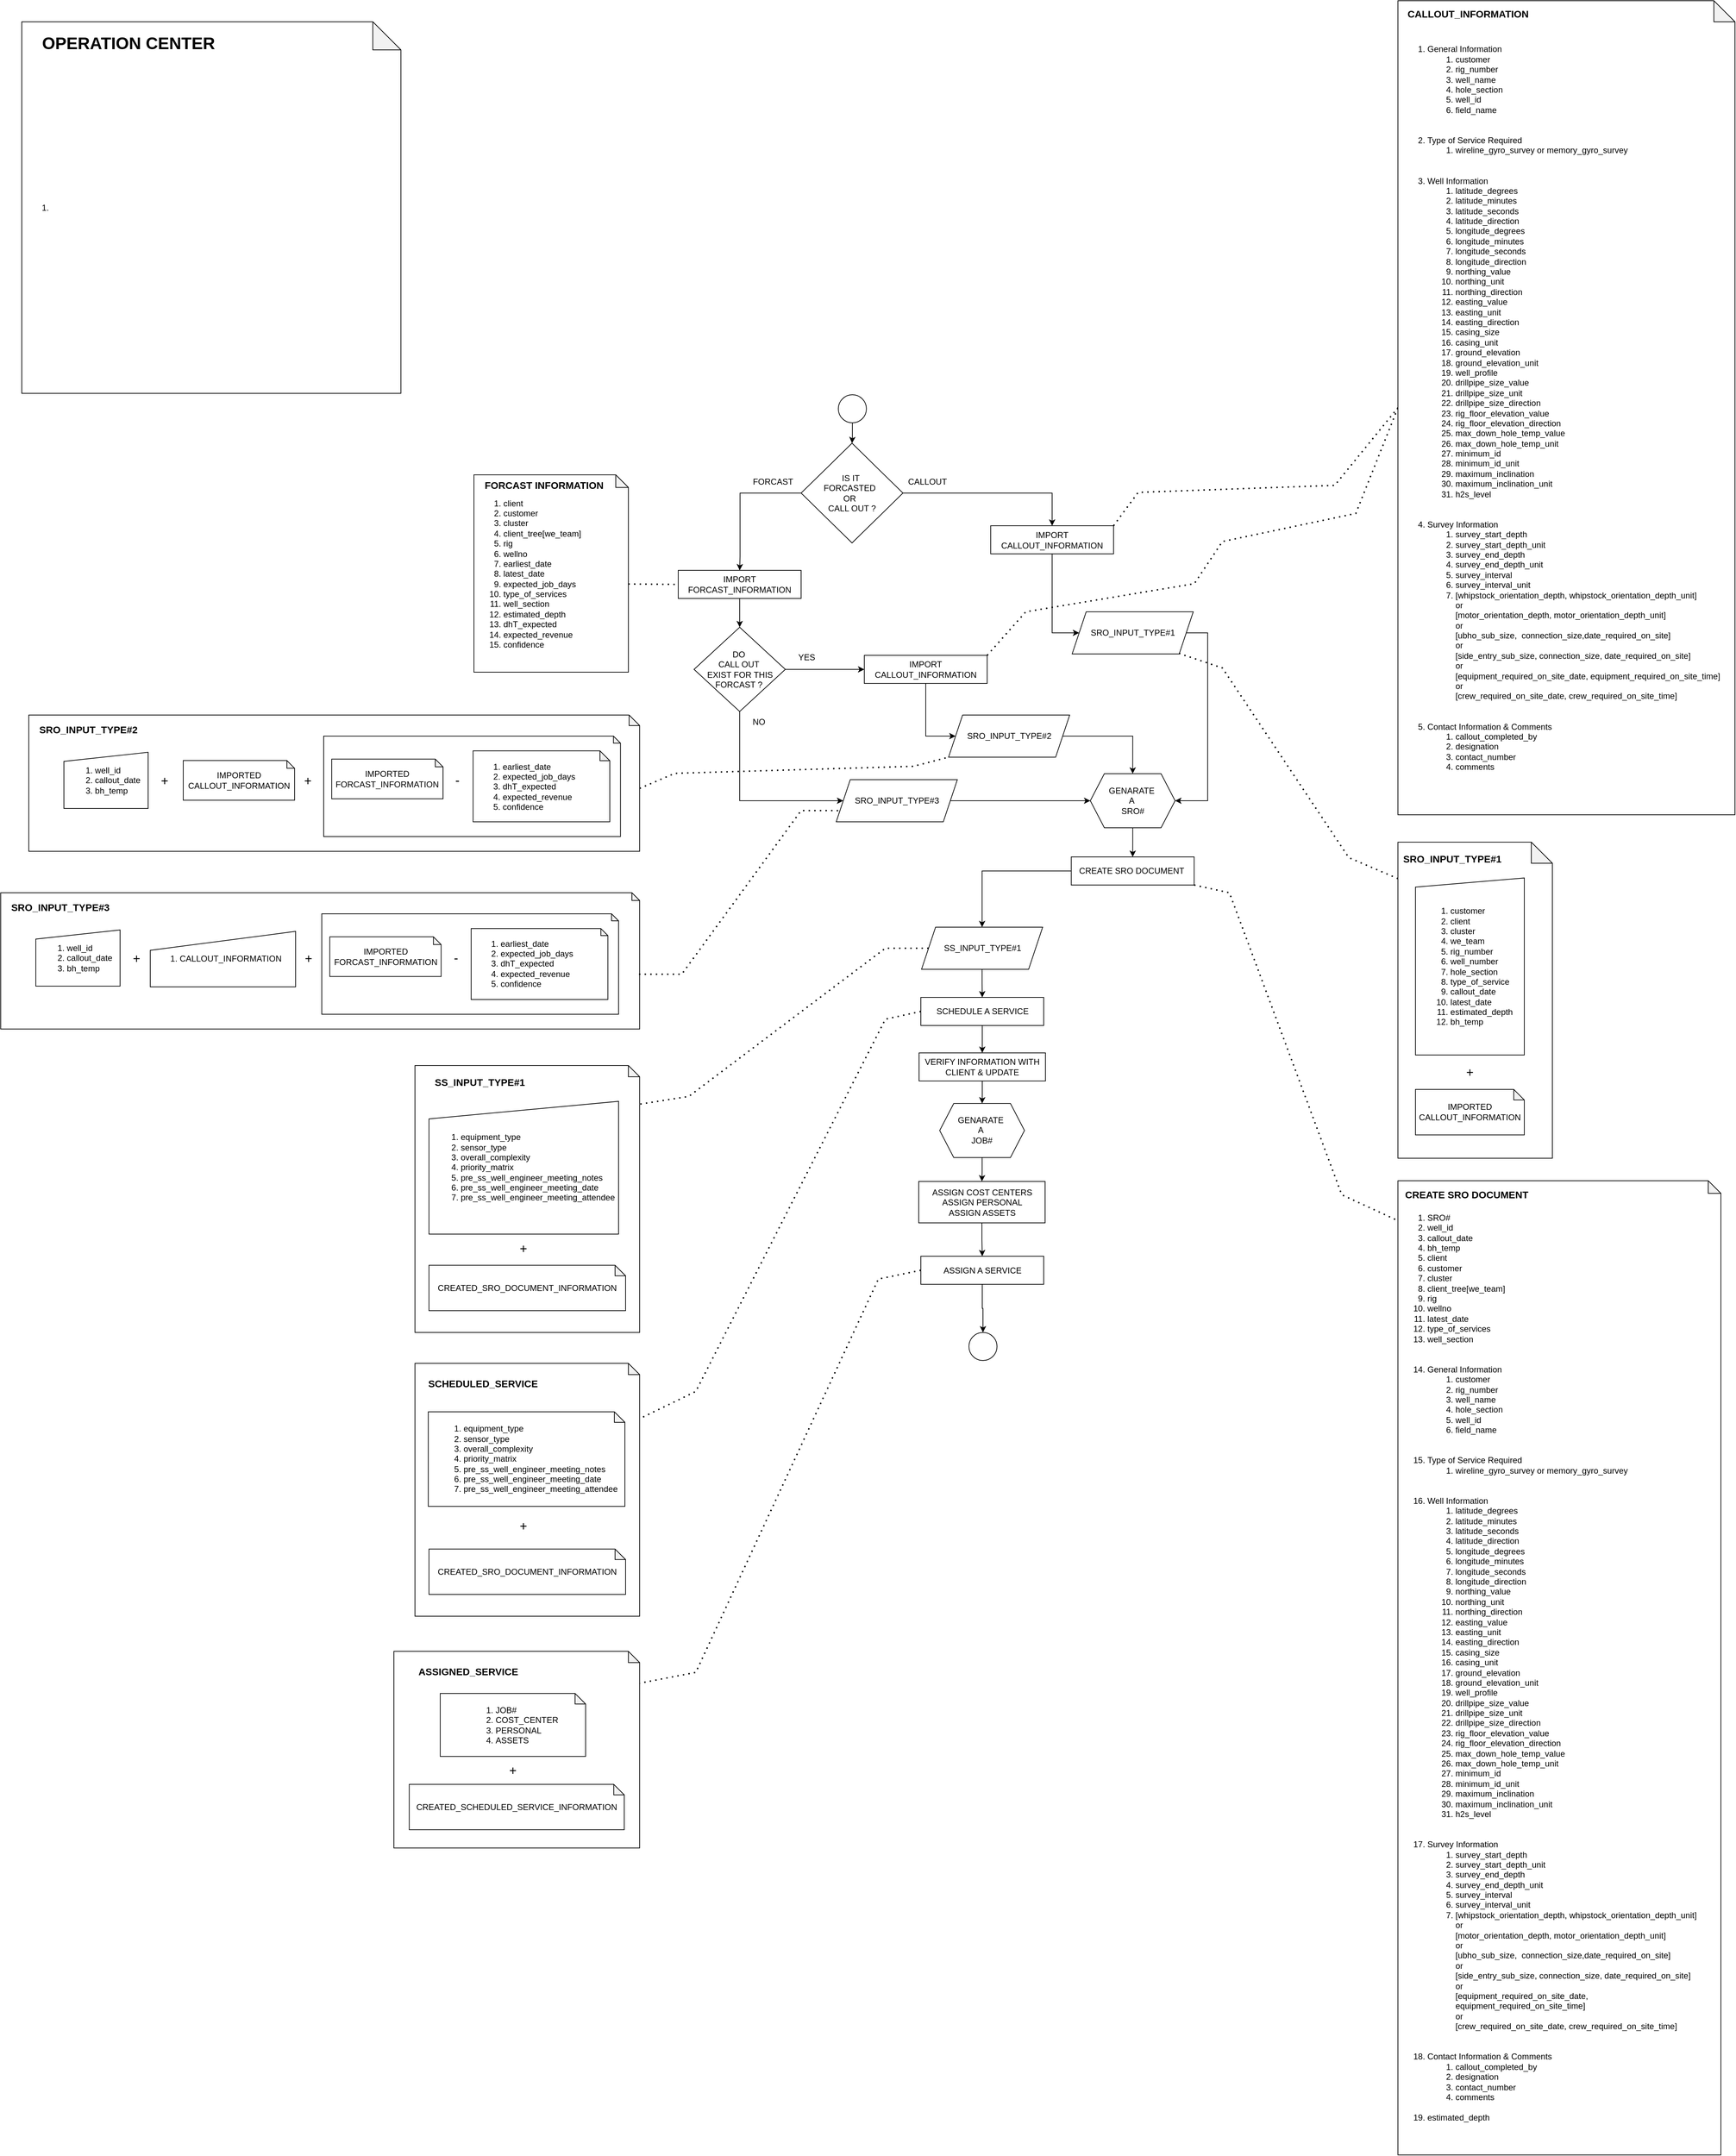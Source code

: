 <mxfile version="26.0.3" pages="2">
  <diagram name="Page-1" id="_dbiNvgFxBLvJ_iSfBZv">
    <mxGraphModel dx="910" dy="988" grid="1" gridSize="10" guides="1" tooltips="1" connect="1" arrows="1" fold="1" page="1" pageScale="1" pageWidth="850" pageHeight="1100" math="0" shadow="0">
      <root>
        <mxCell id="0" />
        <mxCell id="1" parent="0" />
        <mxCell id="_S31PFsr-5n91dySAx23-71" value="" style="edgeStyle=orthogonalEdgeStyle;rounded=0;orthogonalLoop=1;jettySize=auto;html=1;" parent="1" source="_S31PFsr-5n91dySAx23-7" target="_S31PFsr-5n91dySAx23-66" edge="1">
          <mxGeometry relative="1" as="geometry" />
        </mxCell>
        <mxCell id="_S31PFsr-5n91dySAx23-7" value="IMPORT FORCAST_INFORMATION" style="rounded=0;whiteSpace=wrap;html=1;gradientColor=default;gradientDirection=west;fillColor=none;" parent="1" vertex="1">
          <mxGeometry x="5865" y="2321" width="175" height="40" as="geometry" />
        </mxCell>
        <mxCell id="_S31PFsr-5n91dySAx23-49" value="" style="group" parent="1" vertex="1" connectable="0">
          <mxGeometry x="4930" y="1540" width="540" height="529" as="geometry" />
        </mxCell>
        <mxCell id="_S31PFsr-5n91dySAx23-50" value="&lt;ol&gt;&lt;li&gt;&lt;br&gt;&lt;/li&gt;&lt;/ol&gt;" style="shape=note;whiteSpace=wrap;html=1;backgroundOutline=1;darkOpacity=0.05;size=40;align=left;" parent="_S31PFsr-5n91dySAx23-49" vertex="1">
          <mxGeometry width="540" height="529" as="geometry" />
        </mxCell>
        <mxCell id="_S31PFsr-5n91dySAx23-51" value="&lt;h1 style=&quot;margin-top: 0px;&quot;&gt;OPERATION CENTER&lt;/h1&gt;" style="text;html=1;whiteSpace=wrap;overflow=hidden;rounded=0;" parent="_S31PFsr-5n91dySAx23-49" vertex="1">
          <mxGeometry x="26.5" y="10" width="279.5" height="40" as="geometry" />
        </mxCell>
        <mxCell id="_S31PFsr-5n91dySAx23-64" value="" style="edgeStyle=orthogonalEdgeStyle;rounded=0;orthogonalLoop=1;jettySize=auto;html=1;" parent="1" source="_S31PFsr-5n91dySAx23-61" target="_S31PFsr-5n91dySAx23-63" edge="1">
          <mxGeometry relative="1" as="geometry" />
        </mxCell>
        <mxCell id="_S31PFsr-5n91dySAx23-61" value="" style="ellipse;whiteSpace=wrap;html=1;aspect=fixed;" parent="1" vertex="1">
          <mxGeometry x="6093" y="2071" width="40" height="40" as="geometry" />
        </mxCell>
        <mxCell id="_S31PFsr-5n91dySAx23-69" style="edgeStyle=orthogonalEdgeStyle;rounded=0;orthogonalLoop=1;jettySize=auto;html=1;entryX=0.5;entryY=0;entryDx=0;entryDy=0;" parent="1" source="_S31PFsr-5n91dySAx23-63" target="_S31PFsr-5n91dySAx23-7" edge="1">
          <mxGeometry relative="1" as="geometry">
            <Array as="points">
              <mxPoint x="5953" y="2211" />
              <mxPoint x="5953" y="2301" />
            </Array>
          </mxGeometry>
        </mxCell>
        <mxCell id="4_S4OtVxMJpCYMmJXR8L-33" style="edgeStyle=orthogonalEdgeStyle;rounded=0;orthogonalLoop=1;jettySize=auto;html=1;entryX=0.5;entryY=0;entryDx=0;entryDy=0;" parent="1" source="_S31PFsr-5n91dySAx23-63" target="_S31PFsr-5n91dySAx23-65" edge="1">
          <mxGeometry relative="1" as="geometry" />
        </mxCell>
        <mxCell id="_S31PFsr-5n91dySAx23-63" value="IS IT&amp;nbsp;&lt;div&gt;FORCASTED&amp;nbsp;&lt;span style=&quot;background-color: transparent; color: light-dark(rgb(0, 0, 0), rgb(255, 255, 255));&quot;&gt;&amp;nbsp;&lt;/span&gt;&lt;/div&gt;&lt;div&gt;OR&amp;nbsp;&lt;span style=&quot;background-color: transparent; color: light-dark(rgb(0, 0, 0), rgb(255, 255, 255));&quot;&gt;&amp;nbsp;&lt;/span&gt;&lt;/div&gt;&lt;div&gt;CALL OUT ?&lt;/div&gt;" style="rhombus;whiteSpace=wrap;html=1;" parent="1" vertex="1">
          <mxGeometry x="6040" y="2140" width="145" height="142" as="geometry" />
        </mxCell>
        <mxCell id="4_S4OtVxMJpCYMmJXR8L-38" style="edgeStyle=orthogonalEdgeStyle;rounded=0;orthogonalLoop=1;jettySize=auto;html=1;entryX=0;entryY=0.5;entryDx=0;entryDy=0;" parent="1" source="_S31PFsr-5n91dySAx23-65" target="Lakz3S3r7i4BhN5lIzhC-1" edge="1">
          <mxGeometry relative="1" as="geometry">
            <Array as="points">
              <mxPoint x="6398" y="2410" />
              <mxPoint x="6430" y="2410" />
            </Array>
          </mxGeometry>
        </mxCell>
        <mxCell id="_S31PFsr-5n91dySAx23-65" value="IMPORT CALLOUT_INFORMATION" style="rounded=0;whiteSpace=wrap;html=1;gradientColor=default;gradientDirection=west;fillColor=none;" parent="1" vertex="1">
          <mxGeometry x="6310" y="2257.5" width="175" height="40" as="geometry" />
        </mxCell>
        <mxCell id="4_S4OtVxMJpCYMmJXR8L-34" value="" style="edgeStyle=orthogonalEdgeStyle;rounded=0;orthogonalLoop=1;jettySize=auto;html=1;" parent="1" source="_S31PFsr-5n91dySAx23-66" target="4_S4OtVxMJpCYMmJXR8L-31" edge="1">
          <mxGeometry relative="1" as="geometry" />
        </mxCell>
        <mxCell id="4_S4OtVxMJpCYMmJXR8L-43" style="edgeStyle=orthogonalEdgeStyle;rounded=0;orthogonalLoop=1;jettySize=auto;html=1;entryX=0;entryY=0.5;entryDx=0;entryDy=0;" parent="1" source="_S31PFsr-5n91dySAx23-66" target="4_S4OtVxMJpCYMmJXR8L-6" edge="1">
          <mxGeometry relative="1" as="geometry">
            <Array as="points">
              <mxPoint x="5953" y="2649" />
            </Array>
          </mxGeometry>
        </mxCell>
        <mxCell id="_S31PFsr-5n91dySAx23-66" value="DO&amp;nbsp;&lt;div&gt;CALL OUT&amp;nbsp;&lt;/div&gt;&lt;div&gt;EXIST FOR THIS FORCAST ?&amp;nbsp;&lt;/div&gt;" style="rhombus;whiteSpace=wrap;html=1;" parent="1" vertex="1">
          <mxGeometry x="5887.5" y="2402" width="130" height="120" as="geometry" />
        </mxCell>
        <mxCell id="4_S4OtVxMJpCYMmJXR8L-93" value="" style="edgeStyle=orthogonalEdgeStyle;rounded=0;orthogonalLoop=1;jettySize=auto;html=1;" parent="1" source="_S31PFsr-5n91dySAx23-73" target="4_S4OtVxMJpCYMmJXR8L-75" edge="1">
          <mxGeometry relative="1" as="geometry" />
        </mxCell>
        <mxCell id="_S31PFsr-5n91dySAx23-73" value="CREATE SRO DOCUMENT&amp;nbsp;" style="rounded=0;whiteSpace=wrap;html=1;gradientColor=default;gradientDirection=west;fillColor=none;" parent="1" vertex="1">
          <mxGeometry x="6424.75" y="2729" width="175" height="40" as="geometry" />
        </mxCell>
        <mxCell id="Lakz3S3r7i4BhN5lIzhC-8" value="" style="group" parent="1" vertex="1" connectable="0">
          <mxGeometry x="6890" y="1510" width="480" height="1159" as="geometry" />
        </mxCell>
        <mxCell id="4_S4OtVxMJpCYMmJXR8L-3" value="" style="group" parent="Lakz3S3r7i4BhN5lIzhC-8" vertex="1" connectable="0">
          <mxGeometry width="480" height="1159" as="geometry" />
        </mxCell>
        <mxCell id="_S31PFsr-5n91dySAx23-78" value="&lt;ol&gt;&lt;li&gt;&lt;span style=&quot;background-color: transparent; color: light-dark(rgb(0, 0, 0), rgb(255, 255, 255));&quot;&gt;General Information&lt;/span&gt;&lt;/li&gt;&lt;ol&gt;&lt;li&gt;&lt;span style=&quot;background-color: transparent; color: light-dark(rgb(0, 0, 0), rgb(255, 255, 255));&quot;&gt;customer&amp;nbsp;&amp;nbsp;&lt;/span&gt;&lt;/li&gt;&lt;li&gt;&lt;span style=&quot;background-color: transparent; color: light-dark(rgb(0, 0, 0), rgb(255, 255, 255));&quot;&gt;rig_number&amp;nbsp;&amp;nbsp;&lt;/span&gt;&lt;/li&gt;&lt;li&gt;&lt;span style=&quot;background-color: transparent; color: light-dark(rgb(0, 0, 0), rgb(255, 255, 255));&quot;&gt;well_name&amp;nbsp;&amp;nbsp;&lt;/span&gt;&lt;/li&gt;&lt;li&gt;&lt;span style=&quot;background-color: transparent; color: light-dark(rgb(0, 0, 0), rgb(255, 255, 255));&quot;&gt;hole_section&amp;nbsp;&amp;nbsp;&lt;/span&gt;&lt;/li&gt;&lt;li&gt;&lt;span style=&quot;background-color: transparent; color: light-dark(rgb(0, 0, 0), rgb(255, 255, 255));&quot;&gt;well_id&amp;nbsp;&amp;nbsp;&lt;/span&gt;&lt;/li&gt;&lt;li&gt;&lt;span style=&quot;background-color: transparent; color: light-dark(rgb(0, 0, 0), rgb(255, 255, 255));&quot;&gt;field_name&lt;br&gt;&lt;br&gt;&lt;br&gt;&lt;/span&gt;&lt;/li&gt;&lt;/ol&gt;&lt;li&gt;&lt;span style=&quot;background-color: transparent; color: light-dark(rgb(0, 0, 0), rgb(255, 255, 255));&quot;&gt;Type of Service Required&lt;/span&gt;&lt;/li&gt;&lt;ol&gt;&lt;li&gt;&lt;span style=&quot;background-color: transparent; color: light-dark(rgb(0, 0, 0), rgb(255, 255, 255));&quot;&gt;wireline_gyro_survey or memory_gyro_survey&lt;br&gt;&lt;br&gt;&lt;br&gt;&lt;/span&gt;&lt;/li&gt;&lt;/ol&gt;&lt;li&gt;&lt;span style=&quot;background-color: transparent; color: light-dark(rgb(0, 0, 0), rgb(255, 255, 255));&quot;&gt;Well Information&lt;/span&gt;&lt;/li&gt;&lt;ol&gt;&lt;li&gt;&lt;span style=&quot;background-color: transparent; color: light-dark(rgb(0, 0, 0), rgb(255, 255, 255));&quot;&gt;latitude_degrees&amp;nbsp;&amp;nbsp;&lt;/span&gt;&lt;/li&gt;&lt;li&gt;&lt;span style=&quot;background-color: transparent; color: light-dark(rgb(0, 0, 0), rgb(255, 255, 255));&quot;&gt;latitude_minutes&amp;nbsp;&amp;nbsp;&lt;/span&gt;&lt;/li&gt;&lt;li&gt;&lt;span style=&quot;background-color: transparent; color: light-dark(rgb(0, 0, 0), rgb(255, 255, 255));&quot;&gt;latitude_seconds&amp;nbsp;&amp;nbsp;&lt;/span&gt;&lt;/li&gt;&lt;li&gt;&lt;span style=&quot;background-color: transparent; color: light-dark(rgb(0, 0, 0), rgb(255, 255, 255));&quot;&gt;latitude_direction&amp;nbsp;&lt;/span&gt;&lt;/li&gt;&lt;li&gt;&lt;span style=&quot;background-color: transparent; color: light-dark(rgb(0, 0, 0), rgb(255, 255, 255));&quot;&gt;longitude_degrees&amp;nbsp;&amp;nbsp;&lt;/span&gt;&lt;/li&gt;&lt;li&gt;&lt;span style=&quot;background-color: transparent; color: light-dark(rgb(0, 0, 0), rgb(255, 255, 255));&quot;&gt;longitude_minutes&amp;nbsp;&amp;nbsp;&lt;/span&gt;&lt;/li&gt;&lt;li&gt;&lt;span style=&quot;background-color: transparent; color: light-dark(rgb(0, 0, 0), rgb(255, 255, 255));&quot;&gt;longitude_seconds&amp;nbsp;&amp;nbsp;&lt;/span&gt;&lt;/li&gt;&lt;li&gt;&lt;span style=&quot;background-color: transparent; color: light-dark(rgb(0, 0, 0), rgb(255, 255, 255));&quot;&gt;longitude_direction&lt;/span&gt;&lt;/li&gt;&lt;li&gt;&lt;span style=&quot;background-color: transparent; color: light-dark(rgb(0, 0, 0), rgb(255, 255, 255));&quot;&gt;northing_value&amp;nbsp;&amp;nbsp;&lt;/span&gt;&lt;/li&gt;&lt;li&gt;&lt;span style=&quot;background-color: transparent; color: light-dark(rgb(0, 0, 0), rgb(255, 255, 255));&quot;&gt;northing_unit&amp;nbsp;&amp;nbsp;&lt;/span&gt;&lt;/li&gt;&lt;li&gt;&lt;span style=&quot;background-color: transparent; color: light-dark(rgb(0, 0, 0), rgb(255, 255, 255));&quot;&gt;northing_direction&amp;nbsp;&lt;/span&gt;&lt;/li&gt;&lt;li&gt;&lt;span style=&quot;background-color: transparent; color: light-dark(rgb(0, 0, 0), rgb(255, 255, 255));&quot;&gt;easting_value&amp;nbsp;&amp;nbsp;&lt;/span&gt;&lt;/li&gt;&lt;li&gt;&lt;span style=&quot;background-color: transparent; color: light-dark(rgb(0, 0, 0), rgb(255, 255, 255));&quot;&gt;easting_unit&amp;nbsp;&amp;nbsp;&lt;/span&gt;&lt;/li&gt;&lt;li&gt;&lt;span style=&quot;background-color: transparent; color: light-dark(rgb(0, 0, 0), rgb(255, 255, 255));&quot;&gt;easting_direction&amp;nbsp;&amp;nbsp;&lt;/span&gt;&lt;/li&gt;&lt;li&gt;&lt;span style=&quot;background-color: transparent; color: light-dark(rgb(0, 0, 0), rgb(255, 255, 255));&quot;&gt;casing_size&amp;nbsp;&amp;nbsp;&lt;/span&gt;&lt;/li&gt;&lt;li&gt;&lt;span style=&quot;background-color: transparent; color: light-dark(rgb(0, 0, 0), rgb(255, 255, 255));&quot;&gt;casing_unit&lt;/span&gt;&lt;/li&gt;&lt;li&gt;&lt;span style=&quot;background-color: transparent; color: light-dark(rgb(0, 0, 0), rgb(255, 255, 255));&quot;&gt;ground_elevation&amp;nbsp;&amp;nbsp;&lt;/span&gt;&lt;/li&gt;&lt;li&gt;&lt;span style=&quot;background-color: transparent; color: light-dark(rgb(0, 0, 0), rgb(255, 255, 255));&quot;&gt;ground_elevation_unit&amp;nbsp;&amp;nbsp;&lt;/span&gt;&lt;/li&gt;&lt;li&gt;&lt;span style=&quot;background-color: transparent; color: light-dark(rgb(0, 0, 0), rgb(255, 255, 255));&quot;&gt;well_profile&amp;nbsp;&amp;nbsp;&lt;/span&gt;&lt;/li&gt;&lt;li&gt;&lt;span style=&quot;background-color: transparent; color: light-dark(rgb(0, 0, 0), rgb(255, 255, 255));&quot;&gt;drillpipe_size_value&amp;nbsp;&amp;nbsp;&lt;/span&gt;&lt;/li&gt;&lt;li&gt;&lt;span style=&quot;background-color: transparent; color: light-dark(rgb(0, 0, 0), rgb(255, 255, 255));&quot;&gt;drillpipe_size_unit&amp;nbsp;&amp;nbsp;&lt;/span&gt;&lt;/li&gt;&lt;li&gt;&lt;span style=&quot;background-color: transparent; color: light-dark(rgb(0, 0, 0), rgb(255, 255, 255));&quot;&gt;drillpipe_size_direction&amp;nbsp;&amp;nbsp;&lt;/span&gt;&lt;/li&gt;&lt;li&gt;&lt;span style=&quot;background-color: transparent; color: light-dark(rgb(0, 0, 0), rgb(255, 255, 255));&quot;&gt;rig_floor_elevation_value&amp;nbsp;&amp;nbsp;&lt;/span&gt;&lt;/li&gt;&lt;li&gt;&lt;span style=&quot;background-color: transparent; color: light-dark(rgb(0, 0, 0), rgb(255, 255, 255));&quot;&gt;rig_floor_elevation_direction&amp;nbsp;&amp;nbsp;&lt;/span&gt;&lt;/li&gt;&lt;li&gt;&lt;span style=&quot;background-color: transparent; color: light-dark(rgb(0, 0, 0), rgb(255, 255, 255));&quot;&gt;max_down_hole_temp_value&amp;nbsp;&amp;nbsp;&lt;/span&gt;&lt;/li&gt;&lt;li&gt;&lt;span style=&quot;background-color: transparent; color: light-dark(rgb(0, 0, 0), rgb(255, 255, 255));&quot;&gt;max_down_hole_temp_unit&amp;nbsp;&amp;nbsp;&lt;/span&gt;&amp;nbsp;&lt;/li&gt;&lt;li&gt;&lt;span style=&quot;background-color: transparent; color: light-dark(rgb(0, 0, 0), rgb(255, 255, 255));&quot;&gt;minimum_id&amp;nbsp;&amp;nbsp;&lt;/span&gt;&lt;/li&gt;&lt;li&gt;&lt;span style=&quot;background-color: transparent; color: light-dark(rgb(0, 0, 0), rgb(255, 255, 255));&quot;&gt;minimum_id_unit&amp;nbsp;&amp;nbsp;&lt;/span&gt;&lt;/li&gt;&lt;li&gt;&lt;span style=&quot;background-color: transparent; color: light-dark(rgb(0, 0, 0), rgb(255, 255, 255));&quot;&gt;maximum_inclination&amp;nbsp;&amp;nbsp;&lt;/span&gt;&lt;/li&gt;&lt;li&gt;&lt;span style=&quot;background-color: transparent; color: light-dark(rgb(0, 0, 0), rgb(255, 255, 255));&quot;&gt;maximum_inclination_unit&amp;nbsp;&amp;nbsp;&lt;/span&gt;&lt;/li&gt;&lt;li&gt;&lt;span style=&quot;background-color: transparent; color: light-dark(rgb(0, 0, 0), rgb(255, 255, 255));&quot;&gt;h2s_level&lt;br&gt;&lt;br&gt;&lt;br&gt;&lt;/span&gt;&lt;/li&gt;&lt;/ol&gt;&lt;li&gt;&lt;span style=&quot;background-color: transparent; color: light-dark(rgb(0, 0, 0), rgb(255, 255, 255));&quot;&gt;Survey Information&lt;/span&gt;&lt;/li&gt;&lt;ol&gt;&lt;li&gt;&lt;span style=&quot;background-color: transparent; color: light-dark(rgb(0, 0, 0), rgb(255, 255, 255));&quot;&gt;survey_start_depth&amp;nbsp;&amp;nbsp;&lt;/span&gt;&lt;/li&gt;&lt;li&gt;&lt;span style=&quot;background-color: transparent; color: light-dark(rgb(0, 0, 0), rgb(255, 255, 255));&quot;&gt;survey_start_depth_unit&amp;nbsp;&amp;nbsp;&lt;/span&gt;&lt;/li&gt;&lt;li&gt;&lt;span style=&quot;background-color: transparent; color: light-dark(rgb(0, 0, 0), rgb(255, 255, 255));&quot;&gt;survey_end_depth&amp;nbsp;&amp;nbsp;&lt;/span&gt;&lt;/li&gt;&lt;li&gt;&lt;span style=&quot;background-color: transparent; color: light-dark(rgb(0, 0, 0), rgb(255, 255, 255));&quot;&gt;survey_end_depth_unit&amp;nbsp;&amp;nbsp;&lt;/span&gt;&lt;/li&gt;&lt;li&gt;&lt;span style=&quot;background-color: transparent; color: light-dark(rgb(0, 0, 0), rgb(255, 255, 255));&quot;&gt;survey_interval&amp;nbsp;&amp;nbsp;&lt;/span&gt;&lt;/li&gt;&lt;li&gt;&lt;span style=&quot;background-color: transparent; color: light-dark(rgb(0, 0, 0), rgb(255, 255, 255));&quot;&gt;survey_interval_unit&amp;nbsp;&amp;nbsp;&lt;/span&gt;&lt;/li&gt;&lt;li&gt;&lt;span style=&quot;background-color: transparent; color: light-dark(rgb(0, 0, 0), rgb(255, 255, 255));&quot;&gt;[whipstock_orientation_depth,&amp;nbsp;&lt;/span&gt;whipstock_orientation_depth_unit] &lt;br&gt;or &lt;br&gt;[motor_orientation_depth,&amp;nbsp;&lt;span style=&quot;background-color: transparent; color: light-dark(rgb(0, 0, 0), rgb(255, 255, 255));&quot;&gt;motor_orientation_depth_unit]&amp;nbsp;&lt;br&gt;&lt;/span&gt;or &lt;br&gt;[ubho_sub_size,&amp;nbsp;&amp;nbsp;&lt;span style=&quot;background-color: transparent; color: light-dark(rgb(0, 0, 0), rgb(255, 255, 255));&quot;&gt;connection_size,date_required_on_site]&amp;nbsp;&amp;nbsp;&lt;br&gt;&lt;/span&gt;or&amp;nbsp;&lt;br&gt;&lt;span style=&quot;background-color: transparent; color: light-dark(rgb(0, 0, 0), rgb(255, 255, 255));&quot;&gt;[side_entry_sub_size,&amp;nbsp;&lt;/span&gt;&lt;span style=&quot;background-color: transparent; color: light-dark(rgb(0, 0, 0), rgb(255, 255, 255));&quot;&gt;connection_size,&amp;nbsp;&lt;/span&gt;&lt;span style=&quot;background-color: transparent; color: light-dark(rgb(0, 0, 0), rgb(255, 255, 255));&quot;&gt;date_required_on_site]&amp;nbsp;&lt;br&gt;&lt;/span&gt;&lt;span style=&quot;background-color: transparent; color: light-dark(rgb(0, 0, 0), rgb(255, 255, 255));&quot;&gt;or&amp;nbsp;&lt;br&gt;&lt;/span&gt;&lt;span style=&quot;background-color: transparent; color: light-dark(rgb(0, 0, 0), rgb(255, 255, 255));&quot;&gt;[equipment_required_on_site_date, equipment_required_on_site_time]&amp;nbsp;&lt;br&gt;&lt;/span&gt;&lt;span style=&quot;background-color: transparent; color: light-dark(rgb(0, 0, 0), rgb(255, 255, 255));&quot;&gt;or &lt;br&gt;[crew_required_on_site_date,&amp;nbsp;&lt;/span&gt;&lt;span style=&quot;background-color: transparent; color: light-dark(rgb(0, 0, 0), rgb(255, 255, 255));&quot;&gt;crew_required_on_site_time]&amp;nbsp;&lt;br&gt;&lt;/span&gt;&lt;br&gt;&amp;nbsp;&lt;/li&gt;&lt;/ol&gt;&lt;li&gt;&lt;span style=&quot;background-color: transparent; color: light-dark(rgb(0, 0, 0), rgb(255, 255, 255));&quot;&gt;Contact Information &amp;amp; Comments&lt;/span&gt;&lt;/li&gt;&lt;ol&gt;&lt;li&gt;&lt;span style=&quot;background-color: transparent; color: light-dark(rgb(0, 0, 0), rgb(255, 255, 255));&quot;&gt;callout_completed_by&amp;nbsp;&amp;nbsp;&lt;/span&gt;&lt;/li&gt;&lt;li&gt;&lt;span style=&quot;background-color: transparent; color: light-dark(rgb(0, 0, 0), rgb(255, 255, 255));&quot;&gt;designation&amp;nbsp;&amp;nbsp;&lt;/span&gt;&lt;/li&gt;&lt;li&gt;&lt;span style=&quot;background-color: transparent; color: light-dark(rgb(0, 0, 0), rgb(255, 255, 255));&quot;&gt;contact_number&amp;nbsp;&amp;nbsp;&lt;/span&gt;&lt;/li&gt;&lt;li&gt;&lt;span style=&quot;background-color: transparent; color: light-dark(rgb(0, 0, 0), rgb(255, 255, 255));&quot;&gt;comments&amp;nbsp;&lt;/span&gt;&lt;/li&gt;&lt;/ol&gt;&lt;/ol&gt;" style="shape=note;whiteSpace=wrap;html=1;backgroundOutline=1;darkOpacity=0.05;align=left;" parent="4_S4OtVxMJpCYMmJXR8L-3" vertex="1">
          <mxGeometry width="480" height="1159" as="geometry" />
        </mxCell>
        <mxCell id="Lakz3S3r7i4BhN5lIzhC-34" value="&lt;span style=&quot;font-size: 14px;&quot;&gt;&lt;b&gt;CALLOUT_INFORMATION&lt;/b&gt;&lt;/span&gt;" style="text;html=1;align=center;verticalAlign=middle;whiteSpace=wrap;rounded=0;" parent="4_S4OtVxMJpCYMmJXR8L-3" vertex="1">
          <mxGeometry y="4" width="200" height="30" as="geometry" />
        </mxCell>
        <mxCell id="4_S4OtVxMJpCYMmJXR8L-1" value="" style="endArrow=none;dashed=1;html=1;dashPattern=1 3;strokeWidth=2;rounded=0;entryX=0;entryY=0.5;entryDx=0;entryDy=0;exitX=0;exitY=0;exitDx=220;exitDy=155.5;exitPerimeter=0;" parent="1" source="_S31PFsr-5n91dySAx23-79" target="_S31PFsr-5n91dySAx23-7" edge="1">
          <mxGeometry width="50" height="50" relative="1" as="geometry">
            <mxPoint x="5990" y="2449" as="sourcePoint" />
            <mxPoint x="6040" y="2399" as="targetPoint" />
          </mxGeometry>
        </mxCell>
        <mxCell id="4_S4OtVxMJpCYMmJXR8L-2" value="" style="group" parent="1" vertex="1" connectable="0">
          <mxGeometry x="5574" y="2185" width="220" height="281" as="geometry" />
        </mxCell>
        <mxCell id="_S31PFsr-5n91dySAx23-79" value="&lt;ol&gt;&lt;li&gt;&lt;div style=&quot;background-color: transparent; color: light-dark(rgb(0, 0, 0), rgb(255, 255, 255)); display: inline !important;&quot;&gt;client&lt;/div&gt;&lt;/li&gt;&lt;li&gt;customer&lt;/li&gt;&lt;li&gt;cluster&lt;/li&gt;&lt;li&gt;client_tree[we_team]&lt;/li&gt;&lt;li&gt;rig&lt;/li&gt;&lt;li&gt;wellno&lt;/li&gt;&lt;li&gt;earliest_date&lt;/li&gt;&lt;li&gt;latest_date&lt;/li&gt;&lt;li&gt;expected_job_days&lt;/li&gt;&lt;li&gt;type_of_services&lt;/li&gt;&lt;li&gt;well_section&lt;/li&gt;&lt;li&gt;estimated_depth&lt;/li&gt;&lt;li&gt;dhT_expected&lt;/li&gt;&lt;li&gt;expected_revenue&lt;/li&gt;&lt;li&gt;confidence&lt;/li&gt;&lt;/ol&gt;" style="shape=note;whiteSpace=wrap;html=1;backgroundOutline=1;darkOpacity=0.05;align=left;size=18;" parent="4_S4OtVxMJpCYMmJXR8L-2" vertex="1">
          <mxGeometry width="220" height="281" as="geometry" />
        </mxCell>
        <mxCell id="Lakz3S3r7i4BhN5lIzhC-6" value="&lt;b&gt;&lt;font style=&quot;font-size: 14px;&quot;&gt;FORCAST INFORMATION&lt;/font&gt;&lt;/b&gt;" style="text;html=1;align=center;verticalAlign=middle;whiteSpace=wrap;rounded=0;" parent="4_S4OtVxMJpCYMmJXR8L-2" vertex="1">
          <mxGeometry width="200" height="30" as="geometry" />
        </mxCell>
        <mxCell id="4_S4OtVxMJpCYMmJXR8L-4" value="" style="endArrow=none;dashed=1;html=1;dashPattern=1 3;strokeWidth=2;rounded=0;exitX=1;exitY=0;exitDx=0;exitDy=0;entryX=0;entryY=0.5;entryDx=0;entryDy=0;entryPerimeter=0;" parent="1" source="_S31PFsr-5n91dySAx23-65" target="_S31PFsr-5n91dySAx23-78" edge="1">
          <mxGeometry width="50" height="50" relative="1" as="geometry">
            <mxPoint x="6390" y="2149" as="sourcePoint" />
            <mxPoint x="6440" y="2099" as="targetPoint" />
            <Array as="points">
              <mxPoint x="6520" y="2210" />
              <mxPoint x="6800" y="2200" />
            </Array>
          </mxGeometry>
        </mxCell>
        <mxCell id="4_S4OtVxMJpCYMmJXR8L-84" style="edgeStyle=orthogonalEdgeStyle;rounded=0;orthogonalLoop=1;jettySize=auto;html=1;entryX=0;entryY=0.5;entryDx=0;entryDy=0;" parent="1" source="4_S4OtVxMJpCYMmJXR8L-6" target="4_S4OtVxMJpCYMmJXR8L-79" edge="1">
          <mxGeometry relative="1" as="geometry" />
        </mxCell>
        <mxCell id="4_S4OtVxMJpCYMmJXR8L-6" value="SRO_INPUT_TYPE#3" style="shape=parallelogram;perimeter=parallelogramPerimeter;whiteSpace=wrap;html=1;fixedSize=1;" parent="1" vertex="1">
          <mxGeometry x="6090" y="2619" width="172.5" height="60" as="geometry" />
        </mxCell>
        <mxCell id="4_S4OtVxMJpCYMmJXR8L-24" value="" style="group" parent="1" vertex="1" connectable="0">
          <mxGeometry x="4900" y="2780" width="910" height="193.99" as="geometry" />
        </mxCell>
        <mxCell id="Lakz3S3r7i4BhN5lIzhC-28" value="" style="shape=note;whiteSpace=wrap;html=1;backgroundOutline=1;darkOpacity=0.05;container=0;size=11;" parent="4_S4OtVxMJpCYMmJXR8L-24" vertex="1">
          <mxGeometry width="910" height="193.99" as="geometry" />
        </mxCell>
        <mxCell id="4_S4OtVxMJpCYMmJXR8L-14" value="&lt;ol style=&quot;text-align: left;&quot;&gt;&lt;li&gt;&lt;span style=&quot;background-color: transparent; color: light-dark(rgb(0, 0, 0), rgb(255, 255, 255));&quot;&gt;well_id&amp;nbsp;&amp;nbsp;&lt;/span&gt;&lt;/li&gt;&lt;li&gt;callout_date&amp;nbsp;&amp;nbsp;&lt;/li&gt;&lt;li&gt;bh_temp&amp;nbsp;&amp;nbsp;&lt;/li&gt;&lt;/ol&gt;" style="shape=manualInput;whiteSpace=wrap;html=1;size=13;" parent="4_S4OtVxMJpCYMmJXR8L-24" vertex="1">
          <mxGeometry x="50" y="52.99" width="120" height="80" as="geometry" />
        </mxCell>
        <mxCell id="4_S4OtVxMJpCYMmJXR8L-15" value="&lt;ol&gt;&lt;li&gt;&lt;span style=&quot;background-color: transparent; color: light-dark(rgb(0, 0, 0), rgb(255, 255, 255));&quot;&gt;CALLOUT_INFORMATION&lt;/span&gt;&lt;/li&gt;&lt;/ol&gt;" style="shape=manualInput;whiteSpace=wrap;html=1;size=27;align=left;" parent="4_S4OtVxMJpCYMmJXR8L-24" vertex="1">
          <mxGeometry x="213" y="54.99" width="207" height="79" as="geometry" />
        </mxCell>
        <mxCell id="Lakz3S3r7i4BhN5lIzhC-23" value="&lt;font style=&quot;font-size: 18px;&quot;&gt;+&lt;/font&gt;" style="text;html=1;align=center;verticalAlign=middle;whiteSpace=wrap;rounded=0;container=0;" parent="4_S4OtVxMJpCYMmJXR8L-24" vertex="1">
          <mxGeometry x="419.997" y="78.83" width="37.279" height="30.0" as="geometry" />
        </mxCell>
        <mxCell id="Lakz3S3r7i4BhN5lIzhC-5" value="&lt;span style=&quot;font-size: 14px;&quot;&gt;&lt;b&gt;SRO_INPUT_TYPE#3&lt;/b&gt;&lt;/span&gt;" style="text;html=1;align=center;verticalAlign=middle;whiteSpace=wrap;rounded=0;container=0;" parent="4_S4OtVxMJpCYMmJXR8L-24" vertex="1">
          <mxGeometry y="6.37" width="170" height="30" as="geometry" />
        </mxCell>
        <mxCell id="4_S4OtVxMJpCYMmJXR8L-20" value="" style="group" parent="4_S4OtVxMJpCYMmJXR8L-24" vertex="1" connectable="0">
          <mxGeometry x="457.28" y="30" width="422.72" height="143" as="geometry" />
        </mxCell>
        <mxCell id="4_S4OtVxMJpCYMmJXR8L-16" value="" style="shape=note;whiteSpace=wrap;html=1;backgroundOutline=1;darkOpacity=0.05;size=10;" parent="4_S4OtVxMJpCYMmJXR8L-20" vertex="1">
          <mxGeometry width="422.72" height="143" as="geometry" />
        </mxCell>
        <mxCell id="4_S4OtVxMJpCYMmJXR8L-17" value="&lt;span style=&quot;text-align: left;&quot;&gt;IMPORTED FORCAST_INFORMATION&lt;/span&gt;" style="shape=note;whiteSpace=wrap;html=1;backgroundOutline=1;darkOpacity=0.05;size=11;container=0;" parent="4_S4OtVxMJpCYMmJXR8L-20" vertex="1">
          <mxGeometry x="11.42" y="32.78" width="158.58" height="56.45" as="geometry" />
        </mxCell>
        <mxCell id="4_S4OtVxMJpCYMmJXR8L-18" value="&lt;font style=&quot;font-size: 18px;&quot;&gt;-&lt;/font&gt;" style="text;html=1;align=center;verticalAlign=middle;whiteSpace=wrap;rounded=0;container=0;" parent="4_S4OtVxMJpCYMmJXR8L-20" vertex="1">
          <mxGeometry x="169.397" y="48.01" width="42.59" height="30.0" as="geometry" />
        </mxCell>
        <mxCell id="4_S4OtVxMJpCYMmJXR8L-19" value="&lt;ol&gt;&lt;li&gt;&lt;span style=&quot;background-color: transparent; color: light-dark(rgb(0, 0, 0), rgb(255, 255, 255));&quot;&gt;earliest_date&lt;/span&gt;&lt;/li&gt;&lt;li&gt;expected_job_days&lt;/li&gt;&lt;li&gt;dhT_expected&lt;/li&gt;&lt;li&gt;expected_revenue&lt;/li&gt;&lt;li&gt;confidence&lt;/li&gt;&lt;/ol&gt;" style="shape=note;whiteSpace=wrap;html=1;backgroundOutline=1;darkOpacity=0.05;align=left;size=10;container=0;" parent="4_S4OtVxMJpCYMmJXR8L-20" vertex="1">
          <mxGeometry x="212.785" y="21.0" width="194.699" height="100.99" as="geometry" />
        </mxCell>
        <mxCell id="4_S4OtVxMJpCYMmJXR8L-21" value="&lt;font style=&quot;font-size: 18px;&quot;&gt;+&lt;/font&gt;" style="text;html=1;align=center;verticalAlign=middle;whiteSpace=wrap;rounded=0;container=0;" parent="4_S4OtVxMJpCYMmJXR8L-24" vertex="1">
          <mxGeometry x="174.997" y="78.83" width="37.279" height="30.0" as="geometry" />
        </mxCell>
        <mxCell id="4_S4OtVxMJpCYMmJXR8L-25" value="CALLOUT" style="text;html=1;align=center;verticalAlign=middle;whiteSpace=wrap;rounded=0;" parent="1" vertex="1">
          <mxGeometry x="6190" y="2180" width="60" height="30" as="geometry" />
        </mxCell>
        <mxCell id="4_S4OtVxMJpCYMmJXR8L-26" value="FORCAST" style="text;html=1;align=center;verticalAlign=middle;whiteSpace=wrap;rounded=0;" parent="1" vertex="1">
          <mxGeometry x="5970" y="2180" width="60" height="30" as="geometry" />
        </mxCell>
        <mxCell id="4_S4OtVxMJpCYMmJXR8L-28" value="YES" style="text;html=1;align=center;verticalAlign=middle;whiteSpace=wrap;rounded=0;" parent="1" vertex="1">
          <mxGeometry x="6017.5" y="2430.01" width="60" height="30" as="geometry" />
        </mxCell>
        <mxCell id="4_S4OtVxMJpCYMmJXR8L-46" style="edgeStyle=orthogonalEdgeStyle;rounded=0;orthogonalLoop=1;jettySize=auto;html=1;entryX=0;entryY=0.5;entryDx=0;entryDy=0;" parent="1" source="4_S4OtVxMJpCYMmJXR8L-31" target="4_S4OtVxMJpCYMmJXR8L-36" edge="1">
          <mxGeometry relative="1" as="geometry">
            <Array as="points">
              <mxPoint x="6218" y="2557" />
            </Array>
          </mxGeometry>
        </mxCell>
        <mxCell id="4_S4OtVxMJpCYMmJXR8L-31" value="IMPORT CALLOUT_INFORMATION" style="rounded=0;whiteSpace=wrap;html=1;gradientColor=default;gradientDirection=west;fillColor=none;" parent="1" vertex="1">
          <mxGeometry x="6130" y="2442" width="175" height="40" as="geometry" />
        </mxCell>
        <mxCell id="4_S4OtVxMJpCYMmJXR8L-32" value="" style="group" parent="1" vertex="1" connectable="0">
          <mxGeometry x="6890" y="2708" width="220" height="450" as="geometry" />
        </mxCell>
        <mxCell id="Lakz3S3r7i4BhN5lIzhC-2" value="&lt;div&gt;&lt;br&gt;&lt;/div&gt;" style="shape=note;whiteSpace=wrap;html=1;backgroundOutline=1;darkOpacity=0.05;align=left;container=0;" parent="4_S4OtVxMJpCYMmJXR8L-32" vertex="1">
          <mxGeometry width="220" height="450" as="geometry" />
        </mxCell>
        <mxCell id="Lakz3S3r7i4BhN5lIzhC-3" value="&lt;span style=&quot;text-align: left;&quot;&gt;IMPORTED CALLOUT_INFORMATION&lt;/span&gt;" style="shape=note;whiteSpace=wrap;html=1;backgroundOutline=1;darkOpacity=0.05;size=15;container=0;" parent="4_S4OtVxMJpCYMmJXR8L-32" vertex="1">
          <mxGeometry x="25" y="352.04" width="155" height="64.68" as="geometry" />
        </mxCell>
        <mxCell id="Lakz3S3r7i4BhN5lIzhC-32" value="&lt;font style=&quot;font-size: 18px;&quot;&gt;+&lt;/font&gt;" style="text;html=1;align=center;verticalAlign=middle;whiteSpace=wrap;rounded=0;container=0;" parent="4_S4OtVxMJpCYMmJXR8L-32" vertex="1">
          <mxGeometry x="83.861" y="311.011" width="37.279" height="34.371" as="geometry" />
        </mxCell>
        <mxCell id="Lakz3S3r7i4BhN5lIzhC-33" value="&lt;span style=&quot;font-size: 14px;&quot;&gt;&lt;b&gt;SRO_INPUT_TYPE#1&lt;/b&gt;&lt;/span&gt;" style="text;html=1;align=center;verticalAlign=middle;whiteSpace=wrap;rounded=0;container=0;" parent="4_S4OtVxMJpCYMmJXR8L-32" vertex="1">
          <mxGeometry x="5" y="6.874" width="145" height="34.371" as="geometry" />
        </mxCell>
        <mxCell id="4_S4OtVxMJpCYMmJXR8L-22" value="&lt;ol style=&quot;text-align: left;&quot;&gt;&lt;li&gt;&lt;span style=&quot;background-color: transparent; color: light-dark(rgb(0, 0, 0), rgb(255, 255, 255));&quot;&gt;customer&amp;nbsp;&amp;nbsp;&lt;/span&gt;&lt;/li&gt;&lt;li&gt;&lt;span style=&quot;background-color: transparent; color: light-dark(rgb(0, 0, 0), rgb(255, 255, 255));&quot;&gt;client&amp;nbsp;&amp;nbsp;&lt;/span&gt;&lt;/li&gt;&lt;li&gt;&lt;span style=&quot;background-color: transparent; color: light-dark(rgb(0, 0, 0), rgb(255, 255, 255));&quot;&gt;cluster&amp;nbsp;&amp;nbsp;&lt;/span&gt;&lt;/li&gt;&lt;li&gt;&lt;span style=&quot;background-color: transparent; color: light-dark(rgb(0, 0, 0), rgb(255, 255, 255));&quot;&gt;we_team&amp;nbsp;&amp;nbsp;&lt;/span&gt;&lt;/li&gt;&lt;li&gt;&lt;span style=&quot;background-color: transparent; color: light-dark(rgb(0, 0, 0), rgb(255, 255, 255));&quot;&gt;rig_number&amp;nbsp;&amp;nbsp;&lt;/span&gt;&lt;/li&gt;&lt;li&gt;&lt;span style=&quot;background-color: transparent; color: light-dark(rgb(0, 0, 0), rgb(255, 255, 255));&quot;&gt;well_number&amp;nbsp;&amp;nbsp;&lt;/span&gt;&lt;/li&gt;&lt;li&gt;&lt;span style=&quot;background-color: transparent; color: light-dark(rgb(0, 0, 0), rgb(255, 255, 255));&quot;&gt;hole_section&amp;nbsp;&amp;nbsp;&lt;/span&gt;&lt;/li&gt;&lt;li&gt;&lt;span style=&quot;background-color: transparent; color: light-dark(rgb(0, 0, 0), rgb(255, 255, 255));&quot;&gt;type_of_service&amp;nbsp;&amp;nbsp;&lt;/span&gt;&lt;/li&gt;&lt;li&gt;&lt;span style=&quot;background-color: transparent; color: light-dark(rgb(0, 0, 0), rgb(255, 255, 255));&quot;&gt;callout_date&amp;nbsp;&amp;nbsp;&lt;/span&gt;&lt;/li&gt;&lt;li&gt;&lt;span style=&quot;background-color: transparent; color: light-dark(rgb(0, 0, 0), rgb(255, 255, 255));&quot;&gt;latest_date&amp;nbsp;&amp;nbsp;&lt;/span&gt;&lt;/li&gt;&lt;li&gt;&lt;span style=&quot;background-color: transparent; color: light-dark(rgb(0, 0, 0), rgb(255, 255, 255));&quot;&gt;estimated_depth&amp;nbsp;&amp;nbsp;&lt;/span&gt;&lt;/li&gt;&lt;li&gt;&lt;span style=&quot;background-color: transparent; color: light-dark(rgb(0, 0, 0), rgb(255, 255, 255));&quot;&gt;bh_temp&amp;nbsp;&amp;nbsp;&lt;/span&gt;&lt;/li&gt;&lt;/ol&gt;" style="shape=manualInput;whiteSpace=wrap;html=1;size=13;container=0;" parent="4_S4OtVxMJpCYMmJXR8L-32" vertex="1">
          <mxGeometry x="25" y="50.98" width="155" height="252.06" as="geometry" />
        </mxCell>
        <mxCell id="4_S4OtVxMJpCYMmJXR8L-35" value="" style="endArrow=none;dashed=1;html=1;dashPattern=1 3;strokeWidth=2;rounded=0;exitX=1;exitY=0;exitDx=0;exitDy=0;entryX=0;entryY=0.5;entryDx=0;entryDy=0;entryPerimeter=0;" parent="1" source="4_S4OtVxMJpCYMmJXR8L-31" target="_S31PFsr-5n91dySAx23-78" edge="1">
          <mxGeometry width="50" height="50" relative="1" as="geometry">
            <mxPoint x="6270" y="2438" as="sourcePoint" />
            <mxPoint x="6697" y="2270" as="targetPoint" />
            <Array as="points">
              <mxPoint x="6360" y="2380" />
              <mxPoint x="6600" y="2340" />
              <mxPoint x="6640" y="2280" />
              <mxPoint x="6830" y="2240" />
            </Array>
          </mxGeometry>
        </mxCell>
        <mxCell id="4_S4OtVxMJpCYMmJXR8L-86" style="edgeStyle=orthogonalEdgeStyle;rounded=0;orthogonalLoop=1;jettySize=auto;html=1;entryX=1;entryY=0.5;entryDx=0;entryDy=0;" parent="1" source="Lakz3S3r7i4BhN5lIzhC-1" target="4_S4OtVxMJpCYMmJXR8L-79" edge="1">
          <mxGeometry relative="1" as="geometry">
            <Array as="points">
              <mxPoint x="6619" y="2410" />
              <mxPoint x="6619" y="2649" />
            </Array>
          </mxGeometry>
        </mxCell>
        <mxCell id="Lakz3S3r7i4BhN5lIzhC-1" value="SRO_INPUT_TYPE#1" style="shape=parallelogram;perimeter=parallelogramPerimeter;whiteSpace=wrap;html=1;fixedSize=1;" parent="1" vertex="1">
          <mxGeometry x="6426" y="2380" width="172.5" height="60" as="geometry" />
        </mxCell>
        <mxCell id="4_S4OtVxMJpCYMmJXR8L-85" style="edgeStyle=orthogonalEdgeStyle;rounded=0;orthogonalLoop=1;jettySize=auto;html=1;entryX=0.5;entryY=0;entryDx=0;entryDy=0;" parent="1" source="4_S4OtVxMJpCYMmJXR8L-36" target="4_S4OtVxMJpCYMmJXR8L-79" edge="1">
          <mxGeometry relative="1" as="geometry" />
        </mxCell>
        <mxCell id="4_S4OtVxMJpCYMmJXR8L-36" value="SRO_INPUT_TYPE#2" style="shape=parallelogram;perimeter=parallelogramPerimeter;whiteSpace=wrap;html=1;fixedSize=1;" parent="1" vertex="1">
          <mxGeometry x="6250" y="2527.01" width="172.5" height="60" as="geometry" />
        </mxCell>
        <mxCell id="4_S4OtVxMJpCYMmJXR8L-41" value="" style="endArrow=none;dashed=1;html=1;dashPattern=1 3;strokeWidth=2;rounded=0;exitX=0.882;exitY=0.987;exitDx=0;exitDy=0;exitPerimeter=0;entryX=0.008;entryY=0.117;entryDx=0;entryDy=0;entryPerimeter=0;" parent="1" source="Lakz3S3r7i4BhN5lIzhC-1" target="Lakz3S3r7i4BhN5lIzhC-2" edge="1">
          <mxGeometry width="50" height="50" relative="1" as="geometry">
            <mxPoint x="6580.578" y="2460.006" as="sourcePoint" />
            <mxPoint x="6620" y="2666.24" as="targetPoint" />
            <Array as="points">
              <mxPoint x="6640" y="2460" />
              <mxPoint x="6820" y="2730" />
            </Array>
          </mxGeometry>
        </mxCell>
        <mxCell id="4_S4OtVxMJpCYMmJXR8L-44" value="NO" style="text;html=1;align=center;verticalAlign=middle;whiteSpace=wrap;rounded=0;" parent="1" vertex="1">
          <mxGeometry x="5950" y="2522.01" width="60" height="30" as="geometry" />
        </mxCell>
        <mxCell id="4_S4OtVxMJpCYMmJXR8L-45" value="" style="endArrow=none;dashed=1;html=1;dashPattern=1 3;strokeWidth=2;rounded=0;exitX=0.999;exitY=0.598;exitDx=0;exitDy=0;exitPerimeter=0;entryX=0;entryY=0.75;entryDx=0;entryDy=0;" parent="1" source="Lakz3S3r7i4BhN5lIzhC-28" target="4_S4OtVxMJpCYMmJXR8L-6" edge="1">
          <mxGeometry width="50" height="50" relative="1" as="geometry">
            <mxPoint x="5860" y="2650" as="sourcePoint" />
            <mxPoint x="5910" y="2600" as="targetPoint" />
            <Array as="points">
              <mxPoint x="5870" y="2896" />
              <mxPoint x="6040" y="2663" />
            </Array>
          </mxGeometry>
        </mxCell>
        <mxCell id="4_S4OtVxMJpCYMmJXR8L-62" value="" style="group" parent="1" vertex="1" connectable="0">
          <mxGeometry x="4940" y="2527.01" width="870" height="193.99" as="geometry" />
        </mxCell>
        <mxCell id="4_S4OtVxMJpCYMmJXR8L-50" value="" style="shape=note;whiteSpace=wrap;html=1;backgroundOutline=1;darkOpacity=0.05;container=0;size=15;" parent="4_S4OtVxMJpCYMmJXR8L-62" vertex="1">
          <mxGeometry width="870" height="193.99" as="geometry" />
        </mxCell>
        <mxCell id="4_S4OtVxMJpCYMmJXR8L-51" value="&lt;ol style=&quot;text-align: left;&quot;&gt;&lt;li&gt;&lt;span style=&quot;background-color: transparent; color: light-dark(rgb(0, 0, 0), rgb(255, 255, 255));&quot;&gt;well_id&amp;nbsp;&amp;nbsp;&lt;/span&gt;&lt;/li&gt;&lt;li&gt;callout_date&amp;nbsp;&amp;nbsp;&lt;/li&gt;&lt;li&gt;bh_temp&amp;nbsp;&amp;nbsp;&lt;/li&gt;&lt;/ol&gt;" style="shape=manualInput;whiteSpace=wrap;html=1;size=13;container=0;" parent="4_S4OtVxMJpCYMmJXR8L-62" vertex="1">
          <mxGeometry x="50" y="52.99" width="120" height="80" as="geometry" />
        </mxCell>
        <mxCell id="4_S4OtVxMJpCYMmJXR8L-53" value="&lt;font style=&quot;font-size: 18px;&quot;&gt;+&lt;/font&gt;" style="text;html=1;align=center;verticalAlign=middle;whiteSpace=wrap;rounded=0;container=0;" parent="4_S4OtVxMJpCYMmJXR8L-62" vertex="1">
          <mxGeometry x="378.577" y="78.83" width="37.279" height="30.0" as="geometry" />
        </mxCell>
        <mxCell id="4_S4OtVxMJpCYMmJXR8L-54" value="&lt;span style=&quot;font-size: 14px;&quot;&gt;&lt;b&gt;SRO_INPUT_TYPE#2&lt;/b&gt;&lt;/span&gt;" style="text;html=1;align=center;verticalAlign=middle;whiteSpace=wrap;rounded=0;container=0;" parent="4_S4OtVxMJpCYMmJXR8L-62" vertex="1">
          <mxGeometry y="6.37" width="170" height="30" as="geometry" />
        </mxCell>
        <mxCell id="4_S4OtVxMJpCYMmJXR8L-60" value="&lt;font style=&quot;font-size: 18px;&quot;&gt;+&lt;/font&gt;" style="text;html=1;align=center;verticalAlign=middle;whiteSpace=wrap;rounded=0;container=0;" parent="4_S4OtVxMJpCYMmJXR8L-62" vertex="1">
          <mxGeometry x="174.997" y="78.83" width="37.279" height="30.0" as="geometry" />
        </mxCell>
        <mxCell id="4_S4OtVxMJpCYMmJXR8L-61" value="&lt;span style=&quot;color: rgba(0, 0, 0, 0); font-family: monospace; font-size: 0px; text-align: start; text-wrap-mode: nowrap;&quot;&gt;%3CmxGraphModel%3E%3Croot%3E%3CmxCell%20id%3D%220%22%2F%3E%3CmxCell%20id%3D%221%22%20parent%3D%220%22%2F%3E%3CmxCell%20id%3D%222%22%20value%3D%22%22%20style%3D%22group%22%20vertex%3D%221%22%20connectable%3D%220%22%20parent%3D%221%22%3E%3CmxGeometry%20x%3D%224884%22%20y%3D%222619%22%20width%3D%22910%22%20height%3D%22193.99%22%20as%3D%22geometry%22%2F%3E%3C%2FmxCell%3E%3CmxCell%20id%3D%223%22%20value%3D%22%22%20style%3D%22shape%3Dnote%3BwhiteSpace%3Dwrap%3Bhtml%3D1%3BbackgroundOutline%3D1%3BdarkOpacity%3D0.05%3Bcontainer%3D0%3Bsize%3D15%3B%22%20vertex%3D%221%22%20parent%3D%222%22%3E%3CmxGeometry%20width%3D%22910%22%20height%3D%22193.99%22%20as%3D%22geometry%22%2F%3E%3C%2FmxCell%3E%3CmxCell%20id%3D%224%22%20value%3D%22%26lt%3Bol%20style%3D%26quot%3Btext-align%3A%20left%3B%26quot%3B%26gt%3B%26lt%3Bli%26gt%3B%26lt%3Bspan%20style%3D%26quot%3Bbackground-color%3A%20transparent%3B%20color%3A%20light-dark(rgb(0%2C%200%2C%200)%2C%20rgb(255%2C%20255%2C%20255))%3B%26quot%3B%26gt%3Bwell_id%26amp%3Bnbsp%3B%26amp%3Bnbsp%3B%26lt%3B%2Fspan%26gt%3B%26lt%3B%2Fli%26gt%3B%26lt%3Bli%26gt%3Bcallout_date%26amp%3Bnbsp%3B%26amp%3Bnbsp%3B%26lt%3B%2Fli%26gt%3B%26lt%3Bli%26gt%3Bbh_temp%26amp%3Bnbsp%3B%26amp%3Bnbsp%3B%26lt%3B%2Fli%26gt%3B%26lt%3B%2Fol%26gt%3B%22%20style%3D%22shape%3DmanualInput%3BwhiteSpace%3Dwrap%3Bhtml%3D1%3Bsize%3D13%3B%22%20vertex%3D%221%22%20parent%3D%222%22%3E%3CmxGeometry%20x%3D%2250%22%20y%3D%2252.99%22%20width%3D%22120%22%20height%3D%2280%22%20as%3D%22geometry%22%2F%3E%3C%2FmxCell%3E%3CmxCell%20id%3D%225%22%20value%3D%22%26lt%3Bol%26gt%3B%26lt%3Bli%26gt%3B%26lt%3Bspan%20style%3D%26quot%3Bbackground-color%3A%20transparent%3B%20color%3A%20light-dark(rgb(0%2C%200%2C%200)%2C%20rgb(255%2C%20255%2C%20255))%3B%26quot%3B%26gt%3BCALLOUT_INFORMATION%26lt%3B%2Fspan%26gt%3B%26lt%3B%2Fli%26gt%3B%26lt%3B%2Fol%26gt%3B%22%20style%3D%22shape%3DmanualInput%3BwhiteSpace%3Dwrap%3Bhtml%3D1%3Bsize%3D27%3Balign%3Dleft%3B%22%20vertex%3D%221%22%20parent%3D%222%22%3E%3CmxGeometry%20x%3D%22213%22%20y%3D%2254.99%22%20width%3D%22207%22%20height%3D%2279%22%20as%3D%22geometry%22%2F%3E%3C%2FmxCell%3E%3CmxCell%20id%3D%226%22%20value%3D%22%26lt%3Bfont%20style%3D%26quot%3Bfont-size%3A%2018px%3B%26quot%3B%26gt%3B%2B%26lt%3B%2Ffont%26gt%3B%22%20style%3D%22text%3Bhtml%3D1%3Balign%3Dcenter%3BverticalAlign%3Dmiddle%3BwhiteSpace%3Dwrap%3Brounded%3D0%3Bcontainer%3D0%3B%22%20vertex%3D%221%22%20parent%3D%222%22%3E%3CmxGeometry%20x%3D%22419.997%22%20y%3D%2278.83%22%20width%3D%2237.279%22%20height%3D%2230.0%22%20as%3D%22geometry%22%2F%3E%3C%2FmxCell%3E%3CmxCell%20id%3D%227%22%20value%3D%22%26lt%3Bspan%20style%3D%26quot%3Bfont-size%3A%2014px%3B%26quot%3B%26gt%3B%26lt%3Bb%26gt%3BSRO_INPUT_TYPE%233%26lt%3B%2Fb%26gt%3B%26lt%3B%2Fspan%26gt%3B%22%20style%3D%22text%3Bhtml%3D1%3Balign%3Dcenter%3BverticalAlign%3Dmiddle%3BwhiteSpace%3Dwrap%3Brounded%3D0%3Bcontainer%3D0%3B%22%20vertex%3D%221%22%20parent%3D%222%22%3E%3CmxGeometry%20y%3D%226.37%22%20width%3D%22170%22%20height%3D%2230%22%20as%3D%22geometry%22%2F%3E%3C%2FmxCell%3E%3CmxCell%20id%3D%228%22%20value%3D%22%22%20style%3D%22group%22%20vertex%3D%221%22%20connectable%3D%220%22%20parent%3D%222%22%3E%3CmxGeometry%20x%3D%22457.28%22%20y%3D%2230%22%20width%3D%22422.72%22%20height%3D%22143%22%20as%3D%22geometry%22%2F%3E%3C%2FmxCell%3E%3CmxCell%20id%3D%229%22%20value%3D%22%22%20style%3D%22shape%3Dnote%3BwhiteSpace%3Dwrap%3Bhtml%3D1%3BbackgroundOutline%3D1%3BdarkOpacity%3D0.05%3Bsize%3D10%3B%22%20vertex%3D%221%22%20parent%3D%228%22%3E%3CmxGeometry%20width%3D%22422.72%22%20height%3D%22143%22%20as%3D%22geometry%22%2F%3E%3C%2FmxCell%3E%3CmxCell%20id%3D%2210%22%20value%3D%22%26lt%3Bspan%20style%3D%26quot%3Btext-align%3A%20left%3B%26quot%3B%26gt%3BIMPORTED%20FORCAST_INFORMATION%26lt%3B%2Fspan%26gt%3B%22%20style%3D%22shape%3Dnote%3BwhiteSpace%3Dwrap%3Bhtml%3D1%3BbackgroundOutline%3D1%3BdarkOpacity%3D0.05%3Bsize%3D11%3Bcontainer%3D0%3B%22%20vertex%3D%221%22%20parent%3D%228%22%3E%3CmxGeometry%20x%3D%2211.42%22%20y%3D%2232.78%22%20width%3D%22158.58%22%20height%3D%2256.45%22%20as%3D%22geometry%22%2F%3E%3C%2FmxCell%3E%3CmxCell%20id%3D%2211%22%20value%3D%22%26lt%3Bfont%20style%3D%26quot%3Bfont-size%3A%2018px%3B%26quot%3B%26gt%3B-%26lt%3B%2Ffont%26gt%3B%22%20style%3D%22text%3Bhtml%3D1%3Balign%3Dcenter%3BverticalAlign%3Dmiddle%3BwhiteSpace%3Dwrap%3Brounded%3D0%3Bcontainer%3D0%3B%22%20vertex%3D%221%22%20parent%3D%228%22%3E%3CmxGeometry%20x%3D%22169.397%22%20y%3D%2248.01%22%20width%3D%2242.59%22%20height%3D%2230.0%22%20as%3D%22geometry%22%2F%3E%3C%2FmxCell%3E%3CmxCell%20id%3D%2212%22%20value%3D%22%26lt%3Bol%26gt%3B%26lt%3Bli%26gt%3B%26lt%3Bspan%20style%3D%26quot%3Bbackground-color%3A%20transparent%3B%20color%3A%20light-dark(rgb(0%2C%200%2C%200)%2C%20rgb(255%2C%20255%2C%20255))%3B%26quot%3B%26gt%3Bearliest_date%26lt%3B%2Fspan%26gt%3B%26lt%3B%2Fli%26gt%3B%26lt%3Bli%26gt%3Bexpected_job_days%26lt%3B%2Fli%26gt%3B%26lt%3Bli%26gt%3BdhT_expected%26lt%3B%2Fli%26gt%3B%26lt%3Bli%26gt%3Bexpected_revenue%26lt%3B%2Fli%26gt%3B%26lt%3Bli%26gt%3Bconfidence%26lt%3B%2Fli%26gt%3B%26lt%3B%2Fol%26gt%3B%22%20style%3D%22shape%3Dnote%3BwhiteSpace%3Dwrap%3Bhtml%3D1%3BbackgroundOutline%3D1%3BdarkOpacity%3D0.05%3Balign%3Dleft%3Bsize%3D14%3Bcontainer%3D0%3B%22%20vertex%3D%221%22%20parent%3D%228%22%3E%3CmxGeometry%20x%3D%22212.785%22%20y%3D%2221.0%22%20width%3D%22194.699%22%20height%3D%22100.99%22%20as%3D%22geometry%22%2F%3E%3C%2FmxCell%3E%3CmxCell%20id%3D%2213%22%20value%3D%22%26lt%3Bfont%20style%3D%26quot%3Bfont-size%3A%2018px%3B%26quot%3B%26gt%3B%2B%26lt%3B%2Ffont%26gt%3B%22%20style%3D%22text%3Bhtml%3D1%3Balign%3Dcenter%3BverticalAlign%3Dmiddle%3BwhiteSpace%3Dwrap%3Brounded%3D0%3Bcontainer%3D0%3B%22%20vertex%3D%221%22%20parent%3D%222%22%3E%3CmxGeometry%20x%3D%22174.997%22%20y%3D%2278.83%22%20width%3D%2237.279%22%20height%3D%2230.0%22%20as%3D%22geometry%22%2F%3E%3C%2FmxCell%3E%3C%2Froot%3E%3C%2FmxGraphModel%3E&lt;/span&gt;&lt;span style=&quot;text-align: left;&quot;&gt;IMPORTED CALLOUT_INFORMATION&lt;/span&gt;" style="shape=note;whiteSpace=wrap;html=1;backgroundOutline=1;darkOpacity=0.05;size=11;container=0;" parent="4_S4OtVxMJpCYMmJXR8L-62" vertex="1">
          <mxGeometry x="220" y="64.76" width="158.58" height="56.45" as="geometry" />
        </mxCell>
        <mxCell id="4_S4OtVxMJpCYMmJXR8L-56" value="" style="shape=note;whiteSpace=wrap;html=1;backgroundOutline=1;darkOpacity=0.05;size=10;container=0;" parent="4_S4OtVxMJpCYMmJXR8L-62" vertex="1">
          <mxGeometry x="420" y="30" width="422.72" height="143" as="geometry" />
        </mxCell>
        <mxCell id="4_S4OtVxMJpCYMmJXR8L-57" value="&lt;span style=&quot;color: rgba(0, 0, 0, 0); font-family: monospace; font-size: 0px; text-align: start; text-wrap-mode: nowrap;&quot;&gt;%3CmxGraphModel%3E%3Croot%3E%3CmxCell%20id%3D%220%22%2F%3E%3CmxCell%20id%3D%221%22%20parent%3D%220%22%2F%3E%3CmxCell%20id%3D%222%22%20value%3D%22%22%20style%3D%22group%22%20vertex%3D%221%22%20connectable%3D%220%22%20parent%3D%221%22%3E%3CmxGeometry%20x%3D%224884%22%20y%3D%222619%22%20width%3D%22910%22%20height%3D%22193.99%22%20as%3D%22geometry%22%2F%3E%3C%2FmxCell%3E%3CmxCell%20id%3D%223%22%20value%3D%22%22%20style%3D%22shape%3Dnote%3BwhiteSpace%3Dwrap%3Bhtml%3D1%3BbackgroundOutline%3D1%3BdarkOpacity%3D0.05%3Bcontainer%3D0%3Bsize%3D15%3B%22%20vertex%3D%221%22%20parent%3D%222%22%3E%3CmxGeometry%20width%3D%22910%22%20height%3D%22193.99%22%20as%3D%22geometry%22%2F%3E%3C%2FmxCell%3E%3CmxCell%20id%3D%224%22%20value%3D%22%26lt%3Bol%20style%3D%26quot%3Btext-align%3A%20left%3B%26quot%3B%26gt%3B%26lt%3Bli%26gt%3B%26lt%3Bspan%20style%3D%26quot%3Bbackground-color%3A%20transparent%3B%20color%3A%20light-dark(rgb(0%2C%200%2C%200)%2C%20rgb(255%2C%20255%2C%20255))%3B%26quot%3B%26gt%3Bwell_id%26amp%3Bnbsp%3B%26amp%3Bnbsp%3B%26lt%3B%2Fspan%26gt%3B%26lt%3B%2Fli%26gt%3B%26lt%3Bli%26gt%3Bcallout_date%26amp%3Bnbsp%3B%26amp%3Bnbsp%3B%26lt%3B%2Fli%26gt%3B%26lt%3Bli%26gt%3Bbh_temp%26amp%3Bnbsp%3B%26amp%3Bnbsp%3B%26lt%3B%2Fli%26gt%3B%26lt%3B%2Fol%26gt%3B%22%20style%3D%22shape%3DmanualInput%3BwhiteSpace%3Dwrap%3Bhtml%3D1%3Bsize%3D13%3B%22%20vertex%3D%221%22%20parent%3D%222%22%3E%3CmxGeometry%20x%3D%2250%22%20y%3D%2252.99%22%20width%3D%22120%22%20height%3D%2280%22%20as%3D%22geometry%22%2F%3E%3C%2FmxCell%3E%3CmxCell%20id%3D%225%22%20value%3D%22%26lt%3Bol%26gt%3B%26lt%3Bli%26gt%3B%26lt%3Bspan%20style%3D%26quot%3Bbackground-color%3A%20transparent%3B%20color%3A%20light-dark(rgb(0%2C%200%2C%200)%2C%20rgb(255%2C%20255%2C%20255))%3B%26quot%3B%26gt%3BCALLOUT_INFORMATION%26lt%3B%2Fspan%26gt%3B%26lt%3B%2Fli%26gt%3B%26lt%3B%2Fol%26gt%3B%22%20style%3D%22shape%3DmanualInput%3BwhiteSpace%3Dwrap%3Bhtml%3D1%3Bsize%3D27%3Balign%3Dleft%3B%22%20vertex%3D%221%22%20parent%3D%222%22%3E%3CmxGeometry%20x%3D%22213%22%20y%3D%2254.99%22%20width%3D%22207%22%20height%3D%2279%22%20as%3D%22geometry%22%2F%3E%3C%2FmxCell%3E%3CmxCell%20id%3D%226%22%20value%3D%22%26lt%3Bfont%20style%3D%26quot%3Bfont-size%3A%2018px%3B%26quot%3B%26gt%3B%2B%26lt%3B%2Ffont%26gt%3B%22%20style%3D%22text%3Bhtml%3D1%3Balign%3Dcenter%3BverticalAlign%3Dmiddle%3BwhiteSpace%3Dwrap%3Brounded%3D0%3Bcontainer%3D0%3B%22%20vertex%3D%221%22%20parent%3D%222%22%3E%3CmxGeometry%20x%3D%22419.997%22%20y%3D%2278.83%22%20width%3D%2237.279%22%20height%3D%2230.0%22%20as%3D%22geometry%22%2F%3E%3C%2FmxCell%3E%3CmxCell%20id%3D%227%22%20value%3D%22%26lt%3Bspan%20style%3D%26quot%3Bfont-size%3A%2014px%3B%26quot%3B%26gt%3B%26lt%3Bb%26gt%3BSRO_INPUT_TYPE%233%26lt%3B%2Fb%26gt%3B%26lt%3B%2Fspan%26gt%3B%22%20style%3D%22text%3Bhtml%3D1%3Balign%3Dcenter%3BverticalAlign%3Dmiddle%3BwhiteSpace%3Dwrap%3Brounded%3D0%3Bcontainer%3D0%3B%22%20vertex%3D%221%22%20parent%3D%222%22%3E%3CmxGeometry%20y%3D%226.37%22%20width%3D%22170%22%20height%3D%2230%22%20as%3D%22geometry%22%2F%3E%3C%2FmxCell%3E%3CmxCell%20id%3D%228%22%20value%3D%22%22%20style%3D%22group%22%20vertex%3D%221%22%20connectable%3D%220%22%20parent%3D%222%22%3E%3CmxGeometry%20x%3D%22457.28%22%20y%3D%2230%22%20width%3D%22422.72%22%20height%3D%22143%22%20as%3D%22geometry%22%2F%3E%3C%2FmxCell%3E%3CmxCell%20id%3D%229%22%20value%3D%22%22%20style%3D%22shape%3Dnote%3BwhiteSpace%3Dwrap%3Bhtml%3D1%3BbackgroundOutline%3D1%3BdarkOpacity%3D0.05%3Bsize%3D10%3B%22%20vertex%3D%221%22%20parent%3D%228%22%3E%3CmxGeometry%20width%3D%22422.72%22%20height%3D%22143%22%20as%3D%22geometry%22%2F%3E%3C%2FmxCell%3E%3CmxCell%20id%3D%2210%22%20value%3D%22%26lt%3Bspan%20style%3D%26quot%3Btext-align%3A%20left%3B%26quot%3B%26gt%3BIMPORTED%20FORCAST_INFORMATION%26lt%3B%2Fspan%26gt%3B%22%20style%3D%22shape%3Dnote%3BwhiteSpace%3Dwrap%3Bhtml%3D1%3BbackgroundOutline%3D1%3BdarkOpacity%3D0.05%3Bsize%3D11%3Bcontainer%3D0%3B%22%20vertex%3D%221%22%20parent%3D%228%22%3E%3CmxGeometry%20x%3D%2211.42%22%20y%3D%2232.78%22%20width%3D%22158.58%22%20height%3D%2256.45%22%20as%3D%22geometry%22%2F%3E%3C%2FmxCell%3E%3CmxCell%20id%3D%2211%22%20value%3D%22%26lt%3Bfont%20style%3D%26quot%3Bfont-size%3A%2018px%3B%26quot%3B%26gt%3B-%26lt%3B%2Ffont%26gt%3B%22%20style%3D%22text%3Bhtml%3D1%3Balign%3Dcenter%3BverticalAlign%3Dmiddle%3BwhiteSpace%3Dwrap%3Brounded%3D0%3Bcontainer%3D0%3B%22%20vertex%3D%221%22%20parent%3D%228%22%3E%3CmxGeometry%20x%3D%22169.397%22%20y%3D%2248.01%22%20width%3D%2242.59%22%20height%3D%2230.0%22%20as%3D%22geometry%22%2F%3E%3C%2FmxCell%3E%3CmxCell%20id%3D%2212%22%20value%3D%22%26lt%3Bol%26gt%3B%26lt%3Bli%26gt%3B%26lt%3Bspan%20style%3D%26quot%3Bbackground-color%3A%20transparent%3B%20color%3A%20light-dark(rgb(0%2C%200%2C%200)%2C%20rgb(255%2C%20255%2C%20255))%3B%26quot%3B%26gt%3Bearliest_date%26lt%3B%2Fspan%26gt%3B%26lt%3B%2Fli%26gt%3B%26lt%3Bli%26gt%3Bexpected_job_days%26lt%3B%2Fli%26gt%3B%26lt%3Bli%26gt%3BdhT_expected%26lt%3B%2Fli%26gt%3B%26lt%3Bli%26gt%3Bexpected_revenue%26lt%3B%2Fli%26gt%3B%26lt%3Bli%26gt%3Bconfidence%26lt%3B%2Fli%26gt%3B%26lt%3B%2Fol%26gt%3B%22%20style%3D%22shape%3Dnote%3BwhiteSpace%3Dwrap%3Bhtml%3D1%3BbackgroundOutline%3D1%3BdarkOpacity%3D0.05%3Balign%3Dleft%3Bsize%3D14%3Bcontainer%3D0%3B%22%20vertex%3D%221%22%20parent%3D%228%22%3E%3CmxGeometry%20x%3D%22212.785%22%20y%3D%2221.0%22%20width%3D%22194.699%22%20height%3D%22100.99%22%20as%3D%22geometry%22%2F%3E%3C%2FmxCell%3E%3CmxCell%20id%3D%2213%22%20value%3D%22%26lt%3Bfont%20style%3D%26quot%3Bfont-size%3A%2018px%3B%26quot%3B%26gt%3B%2B%26lt%3B%2Ffont%26gt%3B%22%20style%3D%22text%3Bhtml%3D1%3Balign%3Dcenter%3BverticalAlign%3Dmiddle%3BwhiteSpace%3Dwrap%3Brounded%3D0%3Bcontainer%3D0%3B%22%20vertex%3D%221%22%20parent%3D%222%22%3E%3CmxGeometry%20x%3D%22174.997%22%20y%3D%2278.83%22%20width%3D%2237.279%22%20height%3D%2230.0%22%20as%3D%22geometry%22%2F%3E%3C%2FmxCell%3E%3C%2Froot%3E%3C%2FmxGraphModel%3E&lt;/span&gt;&lt;span style=&quot;text-align: left;&quot;&gt;IMPORTED FORCAST_INFORMATION&lt;/span&gt;" style="shape=note;whiteSpace=wrap;html=1;backgroundOutline=1;darkOpacity=0.05;size=11;container=0;" parent="4_S4OtVxMJpCYMmJXR8L-62" vertex="1">
          <mxGeometry x="431.42" y="62.78" width="158.58" height="56.45" as="geometry" />
        </mxCell>
        <mxCell id="4_S4OtVxMJpCYMmJXR8L-58" value="&lt;font style=&quot;font-size: 18px;&quot;&gt;-&lt;/font&gt;" style="text;html=1;align=center;verticalAlign=middle;whiteSpace=wrap;rounded=0;container=0;" parent="4_S4OtVxMJpCYMmJXR8L-62" vertex="1">
          <mxGeometry x="589.397" y="78.01" width="42.59" height="30.0" as="geometry" />
        </mxCell>
        <mxCell id="4_S4OtVxMJpCYMmJXR8L-59" value="&lt;ol&gt;&lt;li&gt;&lt;span style=&quot;background-color: transparent; color: light-dark(rgb(0, 0, 0), rgb(255, 255, 255));&quot;&gt;earliest_date&lt;/span&gt;&lt;/li&gt;&lt;li&gt;expected_job_days&lt;/li&gt;&lt;li&gt;dhT_expected&lt;/li&gt;&lt;li&gt;expected_revenue&lt;/li&gt;&lt;li&gt;confidence&lt;/li&gt;&lt;/ol&gt;" style="shape=note;whiteSpace=wrap;html=1;backgroundOutline=1;darkOpacity=0.05;align=left;size=14;container=0;" parent="4_S4OtVxMJpCYMmJXR8L-62" vertex="1">
          <mxGeometry x="632.785" y="51.0" width="194.699" height="100.99" as="geometry" />
        </mxCell>
        <mxCell id="4_S4OtVxMJpCYMmJXR8L-63" value="" style="endArrow=none;dashed=1;html=1;dashPattern=1 3;strokeWidth=2;rounded=0;exitX=0;exitY=0;exitDx=870;exitDy=104.495;exitPerimeter=0;entryX=0;entryY=1;entryDx=0;entryDy=0;" parent="1" source="4_S4OtVxMJpCYMmJXR8L-50" target="4_S4OtVxMJpCYMmJXR8L-36" edge="1">
          <mxGeometry width="50" height="50" relative="1" as="geometry">
            <mxPoint x="5857" y="2744.51" as="sourcePoint" />
            <mxPoint x="6143" y="2511.51" as="targetPoint" />
            <Array as="points">
              <mxPoint x="5860" y="2610" />
              <mxPoint x="6200" y="2600" />
            </Array>
          </mxGeometry>
        </mxCell>
        <mxCell id="4_S4OtVxMJpCYMmJXR8L-64" value="" style="group" parent="1" vertex="1" connectable="0">
          <mxGeometry x="6890" y="3190" width="460" height="1386.99" as="geometry" />
        </mxCell>
        <mxCell id="4_S4OtVxMJpCYMmJXR8L-65" value="&lt;ol&gt;&lt;li&gt;&lt;span style=&quot;background-color: transparent; color: light-dark(rgb(0, 0, 0), rgb(255, 255, 255));&quot;&gt;SRO#&lt;/span&gt;&lt;/li&gt;&lt;li&gt;&lt;span style=&quot;background-color: transparent; color: light-dark(rgb(0, 0, 0), rgb(255, 255, 255));&quot;&gt;well_id&amp;nbsp;&amp;nbsp;&lt;/span&gt;&lt;/li&gt;&lt;li&gt;callout_date&amp;nbsp;&amp;nbsp;&lt;/li&gt;&lt;li&gt;bh_temp&amp;nbsp;&amp;nbsp;&lt;br&gt;&lt;/li&gt;&lt;li&gt;&lt;div style=&quot;background-color: transparent; color: light-dark(rgb(0, 0, 0), rgb(255, 255, 255)); display: inline !important;&quot;&gt;client&lt;/div&gt;&lt;/li&gt;&lt;li&gt;customer&lt;/li&gt;&lt;li&gt;cluster&lt;/li&gt;&lt;li&gt;client_tree[we_team]&lt;/li&gt;&lt;li&gt;rig&lt;/li&gt;&lt;li&gt;wellno&lt;/li&gt;&lt;li&gt;latest_date&lt;/li&gt;&lt;li&gt;type_of_services&lt;/li&gt;&lt;li&gt;well_section&lt;br&gt;&lt;br&gt;&lt;br&gt;&lt;/li&gt;&lt;li&gt;&lt;span style=&quot;background-color: transparent; color: light-dark(rgb(0, 0, 0), rgb(255, 255, 255));&quot;&gt;General Information&lt;/span&gt;&lt;/li&gt;&lt;ol&gt;&lt;li&gt;&lt;span style=&quot;background-color: transparent; color: light-dark(rgb(0, 0, 0), rgb(255, 255, 255));&quot;&gt;customer&amp;nbsp;&amp;nbsp;&lt;/span&gt;&lt;/li&gt;&lt;li&gt;&lt;span style=&quot;background-color: transparent; color: light-dark(rgb(0, 0, 0), rgb(255, 255, 255));&quot;&gt;rig_number&amp;nbsp;&amp;nbsp;&lt;/span&gt;&lt;/li&gt;&lt;li&gt;&lt;span style=&quot;background-color: transparent; color: light-dark(rgb(0, 0, 0), rgb(255, 255, 255));&quot;&gt;well_name&amp;nbsp;&amp;nbsp;&lt;/span&gt;&lt;/li&gt;&lt;li&gt;&lt;span style=&quot;background-color: transparent; color: light-dark(rgb(0, 0, 0), rgb(255, 255, 255));&quot;&gt;hole_section&amp;nbsp;&amp;nbsp;&lt;/span&gt;&lt;/li&gt;&lt;li&gt;&lt;span style=&quot;background-color: transparent; color: light-dark(rgb(0, 0, 0), rgb(255, 255, 255));&quot;&gt;well_id&amp;nbsp;&amp;nbsp;&lt;/span&gt;&lt;/li&gt;&lt;li&gt;&lt;span style=&quot;background-color: transparent; color: light-dark(rgb(0, 0, 0), rgb(255, 255, 255));&quot;&gt;field_name&lt;br&gt;&lt;br&gt;&lt;br&gt;&lt;/span&gt;&lt;/li&gt;&lt;/ol&gt;&lt;li&gt;&lt;span style=&quot;background-color: transparent; color: light-dark(rgb(0, 0, 0), rgb(255, 255, 255));&quot;&gt;Type of Service Required&lt;/span&gt;&lt;/li&gt;&lt;ol&gt;&lt;li&gt;&lt;span style=&quot;background-color: transparent; color: light-dark(rgb(0, 0, 0), rgb(255, 255, 255));&quot;&gt;wireline_gyro_survey or memory_gyro_survey&lt;br&gt;&lt;br&gt;&lt;br&gt;&lt;/span&gt;&lt;/li&gt;&lt;/ol&gt;&lt;li&gt;&lt;span style=&quot;background-color: transparent; color: light-dark(rgb(0, 0, 0), rgb(255, 255, 255));&quot;&gt;Well Information&lt;/span&gt;&lt;/li&gt;&lt;ol&gt;&lt;li&gt;&lt;span style=&quot;background-color: transparent; color: light-dark(rgb(0, 0, 0), rgb(255, 255, 255));&quot;&gt;latitude_degrees&amp;nbsp;&amp;nbsp;&lt;/span&gt;&lt;/li&gt;&lt;li&gt;&lt;span style=&quot;background-color: transparent; color: light-dark(rgb(0, 0, 0), rgb(255, 255, 255));&quot;&gt;latitude_minutes&amp;nbsp;&amp;nbsp;&lt;/span&gt;&lt;/li&gt;&lt;li&gt;&lt;span style=&quot;background-color: transparent; color: light-dark(rgb(0, 0, 0), rgb(255, 255, 255));&quot;&gt;latitude_seconds&amp;nbsp;&amp;nbsp;&lt;/span&gt;&lt;/li&gt;&lt;li&gt;&lt;span style=&quot;background-color: transparent; color: light-dark(rgb(0, 0, 0), rgb(255, 255, 255));&quot;&gt;latitude_direction&amp;nbsp;&lt;/span&gt;&lt;/li&gt;&lt;li&gt;&lt;span style=&quot;background-color: transparent; color: light-dark(rgb(0, 0, 0), rgb(255, 255, 255));&quot;&gt;longitude_degrees&amp;nbsp;&amp;nbsp;&lt;/span&gt;&lt;/li&gt;&lt;li&gt;&lt;span style=&quot;background-color: transparent; color: light-dark(rgb(0, 0, 0), rgb(255, 255, 255));&quot;&gt;longitude_minutes&amp;nbsp;&amp;nbsp;&lt;/span&gt;&lt;/li&gt;&lt;li&gt;&lt;span style=&quot;background-color: transparent; color: light-dark(rgb(0, 0, 0), rgb(255, 255, 255));&quot;&gt;longitude_seconds&amp;nbsp;&amp;nbsp;&lt;/span&gt;&lt;/li&gt;&lt;li&gt;&lt;span style=&quot;background-color: transparent; color: light-dark(rgb(0, 0, 0), rgb(255, 255, 255));&quot;&gt;longitude_direction&lt;/span&gt;&lt;/li&gt;&lt;li&gt;&lt;span style=&quot;background-color: transparent; color: light-dark(rgb(0, 0, 0), rgb(255, 255, 255));&quot;&gt;northing_value&amp;nbsp;&amp;nbsp;&lt;/span&gt;&lt;/li&gt;&lt;li&gt;&lt;span style=&quot;background-color: transparent; color: light-dark(rgb(0, 0, 0), rgb(255, 255, 255));&quot;&gt;northing_unit&amp;nbsp;&amp;nbsp;&lt;/span&gt;&lt;/li&gt;&lt;li&gt;&lt;span style=&quot;background-color: transparent; color: light-dark(rgb(0, 0, 0), rgb(255, 255, 255));&quot;&gt;northing_direction&amp;nbsp;&lt;/span&gt;&lt;/li&gt;&lt;li&gt;&lt;span style=&quot;background-color: transparent; color: light-dark(rgb(0, 0, 0), rgb(255, 255, 255));&quot;&gt;easting_value&amp;nbsp;&amp;nbsp;&lt;/span&gt;&lt;/li&gt;&lt;li&gt;&lt;span style=&quot;background-color: transparent; color: light-dark(rgb(0, 0, 0), rgb(255, 255, 255));&quot;&gt;easting_unit&amp;nbsp;&amp;nbsp;&lt;/span&gt;&lt;/li&gt;&lt;li&gt;&lt;span style=&quot;background-color: transparent; color: light-dark(rgb(0, 0, 0), rgb(255, 255, 255));&quot;&gt;easting_direction&amp;nbsp;&amp;nbsp;&lt;/span&gt;&lt;/li&gt;&lt;li&gt;&lt;span style=&quot;background-color: transparent; color: light-dark(rgb(0, 0, 0), rgb(255, 255, 255));&quot;&gt;casing_size&amp;nbsp;&amp;nbsp;&lt;/span&gt;&lt;/li&gt;&lt;li&gt;&lt;span style=&quot;background-color: transparent; color: light-dark(rgb(0, 0, 0), rgb(255, 255, 255));&quot;&gt;casing_unit&lt;/span&gt;&lt;/li&gt;&lt;li&gt;&lt;span style=&quot;background-color: transparent; color: light-dark(rgb(0, 0, 0), rgb(255, 255, 255));&quot;&gt;ground_elevation&amp;nbsp;&amp;nbsp;&lt;/span&gt;&lt;/li&gt;&lt;li&gt;&lt;span style=&quot;background-color: transparent; color: light-dark(rgb(0, 0, 0), rgb(255, 255, 255));&quot;&gt;ground_elevation_unit&amp;nbsp;&amp;nbsp;&lt;/span&gt;&lt;/li&gt;&lt;li&gt;&lt;span style=&quot;background-color: transparent; color: light-dark(rgb(0, 0, 0), rgb(255, 255, 255));&quot;&gt;well_profile&amp;nbsp;&amp;nbsp;&lt;/span&gt;&lt;/li&gt;&lt;li&gt;&lt;span style=&quot;background-color: transparent; color: light-dark(rgb(0, 0, 0), rgb(255, 255, 255));&quot;&gt;drillpipe_size_value&amp;nbsp;&amp;nbsp;&lt;/span&gt;&lt;/li&gt;&lt;li&gt;&lt;span style=&quot;background-color: transparent; color: light-dark(rgb(0, 0, 0), rgb(255, 255, 255));&quot;&gt;drillpipe_size_unit&amp;nbsp;&amp;nbsp;&lt;/span&gt;&lt;/li&gt;&lt;li&gt;&lt;span style=&quot;background-color: transparent; color: light-dark(rgb(0, 0, 0), rgb(255, 255, 255));&quot;&gt;drillpipe_size_direction&amp;nbsp;&amp;nbsp;&lt;/span&gt;&lt;/li&gt;&lt;li&gt;&lt;span style=&quot;background-color: transparent; color: light-dark(rgb(0, 0, 0), rgb(255, 255, 255));&quot;&gt;rig_floor_elevation_value&amp;nbsp;&amp;nbsp;&lt;/span&gt;&lt;/li&gt;&lt;li&gt;&lt;span style=&quot;background-color: transparent; color: light-dark(rgb(0, 0, 0), rgb(255, 255, 255));&quot;&gt;rig_floor_elevation_direction&amp;nbsp;&amp;nbsp;&lt;/span&gt;&lt;/li&gt;&lt;li&gt;&lt;span style=&quot;background-color: transparent; color: light-dark(rgb(0, 0, 0), rgb(255, 255, 255));&quot;&gt;max_down_hole_temp_value&amp;nbsp;&amp;nbsp;&lt;/span&gt;&lt;/li&gt;&lt;li&gt;&lt;span style=&quot;background-color: transparent; color: light-dark(rgb(0, 0, 0), rgb(255, 255, 255));&quot;&gt;max_down_hole_temp_unit&amp;nbsp;&amp;nbsp;&lt;/span&gt;&amp;nbsp;&lt;/li&gt;&lt;li&gt;&lt;span style=&quot;background-color: transparent; color: light-dark(rgb(0, 0, 0), rgb(255, 255, 255));&quot;&gt;minimum_id&amp;nbsp;&amp;nbsp;&lt;/span&gt;&lt;/li&gt;&lt;li&gt;&lt;span style=&quot;background-color: transparent; color: light-dark(rgb(0, 0, 0), rgb(255, 255, 255));&quot;&gt;minimum_id_unit&amp;nbsp;&amp;nbsp;&lt;/span&gt;&lt;/li&gt;&lt;li&gt;&lt;span style=&quot;background-color: transparent; color: light-dark(rgb(0, 0, 0), rgb(255, 255, 255));&quot;&gt;maximum_inclination&amp;nbsp;&amp;nbsp;&lt;/span&gt;&lt;/li&gt;&lt;li&gt;&lt;span style=&quot;background-color: transparent; color: light-dark(rgb(0, 0, 0), rgb(255, 255, 255));&quot;&gt;maximum_inclination_unit&amp;nbsp;&amp;nbsp;&lt;/span&gt;&lt;/li&gt;&lt;li&gt;&lt;span style=&quot;background-color: transparent; color: light-dark(rgb(0, 0, 0), rgb(255, 255, 255));&quot;&gt;h2s_level&lt;br&gt;&lt;br&gt;&lt;br&gt;&lt;/span&gt;&lt;/li&gt;&lt;/ol&gt;&lt;li&gt;&lt;span style=&quot;background-color: transparent; color: light-dark(rgb(0, 0, 0), rgb(255, 255, 255));&quot;&gt;Survey Information&lt;/span&gt;&lt;/li&gt;&lt;ol&gt;&lt;li&gt;&lt;span style=&quot;background-color: transparent; color: light-dark(rgb(0, 0, 0), rgb(255, 255, 255));&quot;&gt;survey_start_depth&amp;nbsp;&amp;nbsp;&lt;/span&gt;&lt;/li&gt;&lt;li&gt;&lt;span style=&quot;background-color: transparent; color: light-dark(rgb(0, 0, 0), rgb(255, 255, 255));&quot;&gt;survey_start_depth_unit&amp;nbsp;&amp;nbsp;&lt;/span&gt;&lt;/li&gt;&lt;li&gt;&lt;span style=&quot;background-color: transparent; color: light-dark(rgb(0, 0, 0), rgb(255, 255, 255));&quot;&gt;survey_end_depth&amp;nbsp;&amp;nbsp;&lt;/span&gt;&lt;/li&gt;&lt;li&gt;&lt;span style=&quot;background-color: transparent; color: light-dark(rgb(0, 0, 0), rgb(255, 255, 255));&quot;&gt;survey_end_depth_unit&amp;nbsp;&amp;nbsp;&lt;/span&gt;&lt;/li&gt;&lt;li&gt;&lt;span style=&quot;background-color: transparent; color: light-dark(rgb(0, 0, 0), rgb(255, 255, 255));&quot;&gt;survey_interval&amp;nbsp;&amp;nbsp;&lt;/span&gt;&lt;/li&gt;&lt;li&gt;&lt;span style=&quot;background-color: transparent; color: light-dark(rgb(0, 0, 0), rgb(255, 255, 255));&quot;&gt;survey_interval_unit&amp;nbsp;&amp;nbsp;&lt;/span&gt;&lt;/li&gt;&lt;li&gt;&lt;span style=&quot;background-color: transparent; color: light-dark(rgb(0, 0, 0), rgb(255, 255, 255));&quot;&gt;[whipstock_orientation_depth,&amp;nbsp;&lt;/span&gt;whipstock_orientation_depth_unit]&lt;br&gt;or&lt;br&gt;[motor_orientation_depth,&amp;nbsp;&lt;span style=&quot;background-color: transparent; color: light-dark(rgb(0, 0, 0), rgb(255, 255, 255));&quot;&gt;motor_orientation_depth_unit]&amp;nbsp;&lt;br&gt;&lt;/span&gt;or&lt;br&gt;[ubho_sub_size,&amp;nbsp;&amp;nbsp;&lt;span style=&quot;background-color: transparent; color: light-dark(rgb(0, 0, 0), rgb(255, 255, 255));&quot;&gt;connection_size,date_required_on_site]&amp;nbsp;&amp;nbsp;&lt;br&gt;&lt;/span&gt;or&amp;nbsp;&lt;br&gt;&lt;span style=&quot;background-color: transparent; color: light-dark(rgb(0, 0, 0), rgb(255, 255, 255));&quot;&gt;[side_entry_sub_size,&amp;nbsp;&lt;/span&gt;&lt;span style=&quot;background-color: transparent; color: light-dark(rgb(0, 0, 0), rgb(255, 255, 255));&quot;&gt;connection_size,&amp;nbsp;&lt;/span&gt;&lt;span style=&quot;background-color: transparent; color: light-dark(rgb(0, 0, 0), rgb(255, 255, 255));&quot;&gt;date_required_on_site]&amp;nbsp;&lt;br&gt;&lt;/span&gt;&lt;span style=&quot;background-color: transparent; color: light-dark(rgb(0, 0, 0), rgb(255, 255, 255));&quot;&gt;or&amp;nbsp;&lt;br&gt;&lt;/span&gt;&lt;span style=&quot;background-color: transparent; color: light-dark(rgb(0, 0, 0), rgb(255, 255, 255));&quot;&gt;[equipment_required_on_site_date, equipment_required_on_site_time]&amp;nbsp;&lt;br&gt;&lt;/span&gt;&lt;span style=&quot;background-color: transparent; color: light-dark(rgb(0, 0, 0), rgb(255, 255, 255));&quot;&gt;or&lt;br&gt;[crew_required_on_site_date,&amp;nbsp;&lt;/span&gt;&lt;span style=&quot;background-color: transparent; color: light-dark(rgb(0, 0, 0), rgb(255, 255, 255));&quot;&gt;crew_required_on_site_time]&amp;nbsp;&lt;br&gt;&lt;/span&gt;&lt;br&gt;&amp;nbsp;&lt;/li&gt;&lt;/ol&gt;&lt;li&gt;&lt;span style=&quot;background-color: transparent; color: light-dark(rgb(0, 0, 0), rgb(255, 255, 255));&quot;&gt;Contact Information &amp;amp; Comments&lt;/span&gt;&lt;/li&gt;&lt;ol&gt;&lt;li&gt;&lt;span style=&quot;background-color: transparent; color: light-dark(rgb(0, 0, 0), rgb(255, 255, 255));&quot;&gt;callout_completed_by&amp;nbsp;&amp;nbsp;&lt;/span&gt;&lt;/li&gt;&lt;li&gt;&lt;span style=&quot;background-color: transparent; color: light-dark(rgb(0, 0, 0), rgb(255, 255, 255));&quot;&gt;designation&amp;nbsp;&amp;nbsp;&lt;/span&gt;&lt;/li&gt;&lt;li&gt;&lt;span style=&quot;background-color: transparent; color: light-dark(rgb(0, 0, 0), rgb(255, 255, 255));&quot;&gt;contact_number&amp;nbsp;&amp;nbsp;&lt;/span&gt;&lt;/li&gt;&lt;li&gt;&lt;span style=&quot;background-color: transparent; color: light-dark(rgb(0, 0, 0), rgb(255, 255, 255));&quot;&gt;comments&amp;nbsp;&lt;br&gt;&lt;br&gt;&lt;/span&gt;&lt;/li&gt;&lt;/ol&gt;&lt;li&gt;estimated_depth&lt;br&gt;&lt;/li&gt;&lt;/ol&gt;" style="shape=note;whiteSpace=wrap;html=1;backgroundOutline=1;darkOpacity=0.05;align=left;size=18;" parent="4_S4OtVxMJpCYMmJXR8L-64" vertex="1">
          <mxGeometry width="460" height="1386.99" as="geometry" />
        </mxCell>
        <mxCell id="4_S4OtVxMJpCYMmJXR8L-66" value="&lt;b&gt;&lt;font style=&quot;font-size: 14px;&quot;&gt;CREATE SRO DOCUMENT&amp;nbsp;&lt;/font&gt;&lt;/b&gt;" style="text;html=1;align=center;verticalAlign=middle;whiteSpace=wrap;rounded=0;" parent="4_S4OtVxMJpCYMmJXR8L-64" vertex="1">
          <mxGeometry width="200" height="40" as="geometry" />
        </mxCell>
        <mxCell id="4_S4OtVxMJpCYMmJXR8L-67" value="" style="endArrow=none;dashed=1;html=1;dashPattern=1 3;strokeWidth=2;rounded=0;exitX=1;exitY=1;exitDx=0;exitDy=0;entryX=0;entryY=0.041;entryDx=0;entryDy=0;entryPerimeter=0;" parent="1" source="_S31PFsr-5n91dySAx23-73" target="4_S4OtVxMJpCYMmJXR8L-65" edge="1">
          <mxGeometry width="50" height="50" relative="1" as="geometry">
            <mxPoint x="6520" y="2708" as="sourcePoint" />
            <mxPoint x="6790" y="3200" as="targetPoint" />
            <Array as="points">
              <mxPoint x="6650" y="2780" />
              <mxPoint x="6810" y="3210" />
            </Array>
          </mxGeometry>
        </mxCell>
        <mxCell id="4_S4OtVxMJpCYMmJXR8L-74" value="" style="group" parent="1" vertex="1" connectable="0">
          <mxGeometry x="5490" y="3026" width="320" height="380" as="geometry" />
        </mxCell>
        <mxCell id="4_S4OtVxMJpCYMmJXR8L-69" value="&lt;div&gt;&lt;br&gt;&lt;/div&gt;" style="shape=note;whiteSpace=wrap;html=1;backgroundOutline=1;darkOpacity=0.05;align=left;container=0;size=16;" parent="4_S4OtVxMJpCYMmJXR8L-74" vertex="1">
          <mxGeometry width="320" height="380" as="geometry" />
        </mxCell>
        <mxCell id="4_S4OtVxMJpCYMmJXR8L-70" value="&lt;div style=&quot;text-align: left;&quot;&gt;&lt;span style=&quot;background-color: transparent; color: light-dark(rgb(0, 0, 0), rgb(255, 255, 255));&quot;&gt;CREATED_SRO_DOCUMENT_INFORMATION&lt;/span&gt;&lt;/div&gt;" style="shape=note;whiteSpace=wrap;html=1;backgroundOutline=1;darkOpacity=0.05;size=15;container=0;" parent="4_S4OtVxMJpCYMmJXR8L-74" vertex="1">
          <mxGeometry x="20" y="284.37" width="280" height="64.68" as="geometry" />
        </mxCell>
        <mxCell id="4_S4OtVxMJpCYMmJXR8L-71" value="&lt;font style=&quot;font-size: 18px;&quot;&gt;+&lt;/font&gt;" style="text;html=1;align=center;verticalAlign=middle;whiteSpace=wrap;rounded=0;container=0;" parent="4_S4OtVxMJpCYMmJXR8L-74" vertex="1">
          <mxGeometry x="136.361" y="244.001" width="37.279" height="34.371" as="geometry" />
        </mxCell>
        <mxCell id="4_S4OtVxMJpCYMmJXR8L-72" value="&lt;span style=&quot;font-size: 14px;&quot;&gt;&lt;b&gt;SS_INPUT_TYPE#1&lt;/b&gt;&lt;/span&gt;" style="text;html=1;align=center;verticalAlign=middle;whiteSpace=wrap;rounded=0;container=0;" parent="4_S4OtVxMJpCYMmJXR8L-74" vertex="1">
          <mxGeometry x="20" y="6.874" width="145" height="34.371" as="geometry" />
        </mxCell>
        <mxCell id="4_S4OtVxMJpCYMmJXR8L-73" value="&lt;ol&gt;&lt;li style=&quot;text-align: left;&quot;&gt;&lt;span style=&quot;background-color: transparent; color: light-dark(rgb(0, 0, 0), rgb(255, 255, 255));&quot;&gt;equipment_type&amp;nbsp;&amp;nbsp;&lt;/span&gt;&lt;/li&gt;&lt;li style=&quot;text-align: left;&quot;&gt;&lt;span style=&quot;background-color: transparent; color: light-dark(rgb(0, 0, 0), rgb(255, 255, 255));&quot;&gt;sensor_type&amp;nbsp;&amp;nbsp;&lt;/span&gt;&lt;/li&gt;&lt;li style=&quot;text-align: left;&quot;&gt;&lt;span style=&quot;background-color: transparent; color: light-dark(rgb(0, 0, 0), rgb(255, 255, 255));&quot;&gt;overall_complexity&amp;nbsp;&amp;nbsp;&lt;/span&gt;&lt;/li&gt;&lt;li style=&quot;text-align: left;&quot;&gt;&lt;span style=&quot;background-color: transparent; color: light-dark(rgb(0, 0, 0), rgb(255, 255, 255));&quot;&gt;priority_matrix&amp;nbsp;&amp;nbsp;&lt;/span&gt;&lt;/li&gt;&lt;li style=&quot;text-align: left;&quot;&gt;&lt;span style=&quot;background-color: transparent; color: light-dark(rgb(0, 0, 0), rgb(255, 255, 255));&quot;&gt;pre_ss_well_engineer_meeting_notes&lt;/span&gt;&lt;/li&gt;&lt;li style=&quot;text-align: left;&quot;&gt;&lt;span style=&quot;background-color: transparent; color: light-dark(rgb(0, 0, 0), rgb(255, 255, 255));&quot;&gt;pre_ss_well_engineer_meeting_date&lt;/span&gt;&lt;/li&gt;&lt;li style=&quot;text-align: left;&quot;&gt;&lt;span style=&quot;background-color: transparent; color: light-dark(rgb(0, 0, 0), rgb(255, 255, 255));&quot;&gt;pre_ss_well_engineer_meeting_attendee&lt;br&gt;&lt;/span&gt;&lt;/li&gt;&lt;/ol&gt;" style="shape=manualInput;whiteSpace=wrap;html=1;size=25;container=0;" parent="4_S4OtVxMJpCYMmJXR8L-74" vertex="1">
          <mxGeometry x="20" y="50.98" width="270" height="189.02" as="geometry" />
        </mxCell>
        <mxCell id="4_S4OtVxMJpCYMmJXR8L-94" value="" style="edgeStyle=orthogonalEdgeStyle;rounded=0;orthogonalLoop=1;jettySize=auto;html=1;" parent="1" source="4_S4OtVxMJpCYMmJXR8L-75" target="4_S4OtVxMJpCYMmJXR8L-77" edge="1">
          <mxGeometry relative="1" as="geometry" />
        </mxCell>
        <mxCell id="4_S4OtVxMJpCYMmJXR8L-75" value="SS_INPUT_TYPE#1" style="shape=parallelogram;perimeter=parallelogramPerimeter;whiteSpace=wrap;html=1;fixedSize=1;" parent="1" vertex="1">
          <mxGeometry x="6211.5" y="2829" width="172.5" height="60" as="geometry" />
        </mxCell>
        <mxCell id="4_S4OtVxMJpCYMmJXR8L-96" value="" style="edgeStyle=orthogonalEdgeStyle;rounded=0;orthogonalLoop=1;jettySize=auto;html=1;" parent="1" source="4_S4OtVxMJpCYMmJXR8L-77" target="4_S4OtVxMJpCYMmJXR8L-95" edge="1">
          <mxGeometry relative="1" as="geometry" />
        </mxCell>
        <mxCell id="4_S4OtVxMJpCYMmJXR8L-77" value="SCHEDULE A SERVICE" style="rounded=0;whiteSpace=wrap;html=1;gradientColor=default;gradientDirection=west;fillColor=none;" parent="1" vertex="1">
          <mxGeometry x="6210.5" y="2929" width="175" height="40" as="geometry" />
        </mxCell>
        <mxCell id="4_S4OtVxMJpCYMmJXR8L-89" style="edgeStyle=orthogonalEdgeStyle;rounded=0;orthogonalLoop=1;jettySize=auto;html=1;entryX=0.5;entryY=0;entryDx=0;entryDy=0;" parent="1" source="4_S4OtVxMJpCYMmJXR8L-79" target="_S31PFsr-5n91dySAx23-73" edge="1">
          <mxGeometry relative="1" as="geometry" />
        </mxCell>
        <mxCell id="4_S4OtVxMJpCYMmJXR8L-79" value="GENARATE&amp;nbsp;&lt;div&gt;A&amp;nbsp;&lt;/div&gt;&lt;div&gt;SRO#&lt;/div&gt;" style="shape=hexagon;perimeter=hexagonPerimeter2;whiteSpace=wrap;html=1;fixedSize=1;" parent="1" vertex="1">
          <mxGeometry x="6451.88" y="2610.51" width="120.75" height="76.99" as="geometry" />
        </mxCell>
        <mxCell id="4_S4OtVxMJpCYMmJXR8L-92" value="" style="endArrow=none;dashed=1;html=1;dashPattern=1 3;strokeWidth=2;rounded=0;exitX=0;exitY=0.5;exitDx=0;exitDy=0;entryX=0.991;entryY=0.146;entryDx=0;entryDy=0;entryPerimeter=0;" parent="1" source="4_S4OtVxMJpCYMmJXR8L-75" target="4_S4OtVxMJpCYMmJXR8L-69" edge="1">
          <mxGeometry width="50" height="50" relative="1" as="geometry">
            <mxPoint x="6050" y="2940" as="sourcePoint" />
            <mxPoint x="6340" y="3418" as="targetPoint" />
            <Array as="points">
              <mxPoint x="6160" y="2859" />
              <mxPoint x="5880" y="3070" />
            </Array>
          </mxGeometry>
        </mxCell>
        <mxCell id="Ebkc2lEhbZJfKZlsMFm7-1" value="" style="edgeStyle=orthogonalEdgeStyle;rounded=0;orthogonalLoop=1;jettySize=auto;html=1;" edge="1" parent="1" source="4_S4OtVxMJpCYMmJXR8L-95" target="4_S4OtVxMJpCYMmJXR8L-98">
          <mxGeometry relative="1" as="geometry" />
        </mxCell>
        <mxCell id="4_S4OtVxMJpCYMmJXR8L-95" value="VERIFY INFORMATION WITH CLIENT &amp;amp; UPDATE" style="rounded=0;whiteSpace=wrap;html=1;" parent="1" vertex="1">
          <mxGeometry x="6208" y="3008" width="180" height="40" as="geometry" />
        </mxCell>
        <mxCell id="Ebkc2lEhbZJfKZlsMFm7-2" value="" style="edgeStyle=orthogonalEdgeStyle;rounded=0;orthogonalLoop=1;jettySize=auto;html=1;" edge="1" parent="1" source="4_S4OtVxMJpCYMmJXR8L-98" target="4_S4OtVxMJpCYMmJXR8L-99">
          <mxGeometry relative="1" as="geometry" />
        </mxCell>
        <mxCell id="4_S4OtVxMJpCYMmJXR8L-98" value="GENARATE&amp;nbsp;&lt;div&gt;A&amp;nbsp;&lt;/div&gt;&lt;div&gt;JOB#&lt;/div&gt;" style="shape=hexagon;perimeter=hexagonPerimeter2;whiteSpace=wrap;html=1;fixedSize=1;" parent="1" vertex="1">
          <mxGeometry x="6237.37" y="3080" width="120.75" height="76.99" as="geometry" />
        </mxCell>
        <mxCell id="Ebkc2lEhbZJfKZlsMFm7-4" value="" style="edgeStyle=orthogonalEdgeStyle;rounded=0;orthogonalLoop=1;jettySize=auto;html=1;" edge="1" parent="1" source="4_S4OtVxMJpCYMmJXR8L-99" target="Ebkc2lEhbZJfKZlsMFm7-3">
          <mxGeometry relative="1" as="geometry" />
        </mxCell>
        <mxCell id="4_S4OtVxMJpCYMmJXR8L-99" value="ASSIGN COST CENTERS&lt;div&gt;ASSIGN PERSONAL&lt;/div&gt;&lt;div&gt;ASSIGN ASSETS&lt;/div&gt;" style="rounded=0;whiteSpace=wrap;html=1;" parent="1" vertex="1">
          <mxGeometry x="6207.5" y="3191" width="180" height="59" as="geometry" />
        </mxCell>
        <mxCell id="Ebkc2lEhbZJfKZlsMFm7-23" value="" style="edgeStyle=orthogonalEdgeStyle;rounded=0;orthogonalLoop=1;jettySize=auto;html=1;" edge="1" parent="1" source="Ebkc2lEhbZJfKZlsMFm7-3" target="Ebkc2lEhbZJfKZlsMFm7-22">
          <mxGeometry relative="1" as="geometry" />
        </mxCell>
        <mxCell id="Ebkc2lEhbZJfKZlsMFm7-3" value="ASSIGN A SERVICE" style="rounded=0;whiteSpace=wrap;html=1;gradientColor=default;gradientDirection=west;fillColor=none;" vertex="1" parent="1">
          <mxGeometry x="6210.5" y="3297.5" width="175" height="40" as="geometry" />
        </mxCell>
        <mxCell id="Ebkc2lEhbZJfKZlsMFm7-5" value="" style="group" vertex="1" connectable="0" parent="1">
          <mxGeometry x="5474" y="3470" width="320" height="380" as="geometry" />
        </mxCell>
        <mxCell id="Ebkc2lEhbZJfKZlsMFm7-12" value="" style="group" vertex="1" connectable="0" parent="Ebkc2lEhbZJfKZlsMFm7-5">
          <mxGeometry x="16" y="-20" width="320" height="360" as="geometry" />
        </mxCell>
        <mxCell id="Ebkc2lEhbZJfKZlsMFm7-6" value="&lt;div&gt;&lt;br&gt;&lt;/div&gt;" style="shape=note;whiteSpace=wrap;html=1;backgroundOutline=1;darkOpacity=0.05;align=left;container=0;size=16;" vertex="1" parent="Ebkc2lEhbZJfKZlsMFm7-12">
          <mxGeometry width="320" height="360" as="geometry" />
        </mxCell>
        <mxCell id="Ebkc2lEhbZJfKZlsMFm7-7" value="&lt;div style=&quot;text-align: left;&quot;&gt;&lt;span style=&quot;background-color: transparent; color: light-dark(rgb(0, 0, 0), rgb(255, 255, 255));&quot;&gt;CREATED_SRO_DOCUMENT_INFORMATION&lt;/span&gt;&lt;/div&gt;" style="shape=note;whiteSpace=wrap;html=1;backgroundOutline=1;darkOpacity=0.05;size=15;container=0;" vertex="1" parent="Ebkc2lEhbZJfKZlsMFm7-12">
          <mxGeometry x="20" y="264.37" width="280" height="64.68" as="geometry" />
        </mxCell>
        <mxCell id="Ebkc2lEhbZJfKZlsMFm7-8" value="&lt;font style=&quot;font-size: 18px;&quot;&gt;+&lt;/font&gt;" style="text;html=1;align=center;verticalAlign=middle;whiteSpace=wrap;rounded=0;container=0;" vertex="1" parent="Ebkc2lEhbZJfKZlsMFm7-12">
          <mxGeometry x="136.361" y="215.001" width="37.279" height="34.371" as="geometry" />
        </mxCell>
        <mxCell id="Ebkc2lEhbZJfKZlsMFm7-9" value="&lt;span style=&quot;font-size: 14px;&quot;&gt;&lt;b&gt;SCHEDULED_SERVICE&lt;/b&gt;&lt;/span&gt;" style="text;html=1;align=center;verticalAlign=middle;whiteSpace=wrap;rounded=0;container=0;" vertex="1" parent="Ebkc2lEhbZJfKZlsMFm7-12">
          <mxGeometry x="12" y="11.87" width="170" height="34.37" as="geometry" />
        </mxCell>
        <mxCell id="Ebkc2lEhbZJfKZlsMFm7-11" value="&lt;div style=&quot;text-align: left;&quot;&gt;&lt;ol style=&quot;text-align: center;&quot;&gt;&lt;li style=&quot;text-align: left;&quot;&gt;&lt;span style=&quot;background-color: transparent; color: light-dark(rgb(0, 0, 0), rgb(255, 255, 255));&quot;&gt;equipment_type&amp;nbsp;&amp;nbsp;&lt;/span&gt;&lt;/li&gt;&lt;li style=&quot;text-align: left;&quot;&gt;&lt;span style=&quot;background-color: transparent; color: light-dark(rgb(0, 0, 0), rgb(255, 255, 255));&quot;&gt;sensor_type&amp;nbsp;&amp;nbsp;&lt;/span&gt;&lt;/li&gt;&lt;li style=&quot;text-align: left;&quot;&gt;&lt;span style=&quot;background-color: transparent; color: light-dark(rgb(0, 0, 0), rgb(255, 255, 255));&quot;&gt;overall_complexity&amp;nbsp;&amp;nbsp;&lt;/span&gt;&lt;/li&gt;&lt;li style=&quot;text-align: left;&quot;&gt;&lt;span style=&quot;background-color: transparent; color: light-dark(rgb(0, 0, 0), rgb(255, 255, 255));&quot;&gt;priority_matrix&amp;nbsp;&amp;nbsp;&lt;/span&gt;&lt;/li&gt;&lt;li style=&quot;text-align: left;&quot;&gt;&lt;span style=&quot;background-color: transparent; color: light-dark(rgb(0, 0, 0), rgb(255, 255, 255));&quot;&gt;pre_ss_well_engineer_meeting_notes&lt;/span&gt;&lt;/li&gt;&lt;li style=&quot;text-align: left;&quot;&gt;&lt;span style=&quot;background-color: transparent; color: light-dark(rgb(0, 0, 0), rgb(255, 255, 255));&quot;&gt;pre_ss_well_engineer_meeting_date&lt;/span&gt;&lt;/li&gt;&lt;li style=&quot;text-align: left;&quot;&gt;&lt;span style=&quot;background-color: transparent; color: light-dark(rgb(0, 0, 0), rgb(255, 255, 255));&quot;&gt;pre_ss_well_engineer_meeting_attendee&lt;/span&gt;&lt;/li&gt;&lt;/ol&gt;&lt;/div&gt;" style="shape=note;whiteSpace=wrap;html=1;backgroundOutline=1;darkOpacity=0.05;size=15;container=0;" vertex="1" parent="Ebkc2lEhbZJfKZlsMFm7-12">
          <mxGeometry x="19" y="69" width="280" height="134.68" as="geometry" />
        </mxCell>
        <mxCell id="Ebkc2lEhbZJfKZlsMFm7-19" value="" style="group" vertex="1" connectable="0" parent="1">
          <mxGeometry x="5460" y="3860" width="350" height="280" as="geometry" />
        </mxCell>
        <mxCell id="Ebkc2lEhbZJfKZlsMFm7-14" value="&lt;div&gt;&lt;br&gt;&lt;/div&gt;" style="shape=note;whiteSpace=wrap;html=1;backgroundOutline=1;darkOpacity=0.05;align=left;container=0;size=16;" vertex="1" parent="Ebkc2lEhbZJfKZlsMFm7-19">
          <mxGeometry width="350" height="280" as="geometry" />
        </mxCell>
        <mxCell id="Ebkc2lEhbZJfKZlsMFm7-15" value="&lt;div style=&quot;text-align: left;&quot;&gt;&lt;span style=&quot;background-color: transparent; color: light-dark(rgb(0, 0, 0), rgb(255, 255, 255));&quot;&gt;CREATED_SCHEDULED_SERVICE_INFORMATION&lt;/span&gt;&lt;/div&gt;" style="shape=note;whiteSpace=wrap;html=1;backgroundOutline=1;darkOpacity=0.05;size=15;container=0;" vertex="1" parent="Ebkc2lEhbZJfKZlsMFm7-19">
          <mxGeometry x="21.875" y="189.37" width="306.25" height="64.68" as="geometry" />
        </mxCell>
        <mxCell id="Ebkc2lEhbZJfKZlsMFm7-16" value="&lt;font style=&quot;font-size: 18px;&quot;&gt;+&lt;/font&gt;" style="text;html=1;align=center;verticalAlign=middle;whiteSpace=wrap;rounded=0;container=0;" vertex="1" parent="Ebkc2lEhbZJfKZlsMFm7-19">
          <mxGeometry x="149.145" y="153.001" width="40.774" height="34.371" as="geometry" />
        </mxCell>
        <mxCell id="Ebkc2lEhbZJfKZlsMFm7-17" value="&lt;span style=&quot;font-size: 14px;&quot;&gt;&lt;b&gt;ASSIGNED_SERVICE&lt;/b&gt;&lt;/span&gt;" style="text;html=1;align=center;verticalAlign=middle;whiteSpace=wrap;rounded=0;container=0;" vertex="1" parent="Ebkc2lEhbZJfKZlsMFm7-19">
          <mxGeometry x="13.125" y="11.87" width="185.938" height="34.37" as="geometry" />
        </mxCell>
        <mxCell id="Ebkc2lEhbZJfKZlsMFm7-18" value="&lt;div style=&quot;text-align: left;&quot;&gt;&lt;ol style=&quot;text-align: center;&quot;&gt;&lt;li style=&quot;text-align: left;&quot;&gt;JOB#&lt;/li&gt;&lt;li style=&quot;text-align: left;&quot;&gt;COST_CENTER&lt;br&gt;&lt;/li&gt;&lt;li style=&quot;text-align: left;&quot;&gt;PERSONAL&lt;/li&gt;&lt;li style=&quot;text-align: left;&quot;&gt;ASSETS&lt;/li&gt;&lt;/ol&gt;&lt;/div&gt;" style="shape=note;whiteSpace=wrap;html=1;backgroundOutline=1;darkOpacity=0.05;size=15;container=0;" vertex="1" parent="Ebkc2lEhbZJfKZlsMFm7-19">
          <mxGeometry x="66.02" y="60" width="207.03" height="89.68" as="geometry" />
        </mxCell>
        <mxCell id="Ebkc2lEhbZJfKZlsMFm7-20" value="" style="endArrow=none;dashed=1;html=1;dashPattern=1 3;strokeWidth=2;rounded=0;exitX=0;exitY=0.5;exitDx=0;exitDy=0;entryX=1.009;entryY=0.215;entryDx=0;entryDy=0;entryPerimeter=0;" edge="1" parent="1" source="4_S4OtVxMJpCYMmJXR8L-77" target="Ebkc2lEhbZJfKZlsMFm7-6">
          <mxGeometry width="50" height="50" relative="1" as="geometry">
            <mxPoint x="6232" y="3220" as="sourcePoint" />
            <mxPoint x="5817" y="3442" as="targetPoint" />
            <Array as="points">
              <mxPoint x="6160" y="2960" />
              <mxPoint x="5890" y="3490" />
            </Array>
          </mxGeometry>
        </mxCell>
        <mxCell id="Ebkc2lEhbZJfKZlsMFm7-21" value="" style="endArrow=none;dashed=1;html=1;dashPattern=1 3;strokeWidth=2;rounded=0;exitX=0;exitY=0.5;exitDx=0;exitDy=0;entryX=1;entryY=0.162;entryDx=0;entryDy=0;entryPerimeter=0;" edge="1" parent="1" source="Ebkc2lEhbZJfKZlsMFm7-3" target="Ebkc2lEhbZJfKZlsMFm7-14">
          <mxGeometry width="50" height="50" relative="1" as="geometry">
            <mxPoint x="6158" y="3327.5" as="sourcePoint" />
            <mxPoint x="5760" y="3905.5" as="targetPoint" />
            <Array as="points">
              <mxPoint x="6150" y="3330" />
              <mxPoint x="5890" y="3890" />
            </Array>
          </mxGeometry>
        </mxCell>
        <mxCell id="Ebkc2lEhbZJfKZlsMFm7-22" value="" style="ellipse;whiteSpace=wrap;html=1;aspect=fixed;" vertex="1" parent="1">
          <mxGeometry x="6279" y="3406" width="40" height="40" as="geometry" />
        </mxCell>
      </root>
    </mxGraphModel>
  </diagram>
  <diagram id="UqdCc1wBb36a4LUIThsk" name="Page-2">
    <mxGraphModel dx="-1383" dy="60" grid="1" gridSize="10" guides="1" tooltips="1" connect="1" arrows="1" fold="1" page="1" pageScale="1" pageWidth="850" pageHeight="1100" math="0" shadow="0">
      <root>
        <mxCell id="0" />
        <mxCell id="1" parent="0" />
        <mxCell id="0-ymeiB2bRFtGZhwUhKX-1" value="" style="group" vertex="1" connectable="0" parent="1">
          <mxGeometry x="4390" y="1240" width="540" height="529" as="geometry" />
        </mxCell>
        <mxCell id="0-ymeiB2bRFtGZhwUhKX-2" value="&lt;ol&gt;&lt;li&gt;&lt;br&gt;&lt;/li&gt;&lt;/ol&gt;" style="shape=note;whiteSpace=wrap;html=1;backgroundOutline=1;darkOpacity=0.05;size=40;align=left;" vertex="1" parent="0-ymeiB2bRFtGZhwUhKX-1">
          <mxGeometry width="540" height="529" as="geometry" />
        </mxCell>
        <mxCell id="0-ymeiB2bRFtGZhwUhKX-3" value="&lt;h1 style=&quot;margin-top: 0px;&quot;&gt;SERVICE CENTER&lt;/h1&gt;" style="text;html=1;whiteSpace=wrap;overflow=hidden;rounded=0;" vertex="1" parent="0-ymeiB2bRFtGZhwUhKX-1">
          <mxGeometry x="26.5" y="10" width="279.5" height="40" as="geometry" />
        </mxCell>
      </root>
    </mxGraphModel>
  </diagram>
</mxfile>
